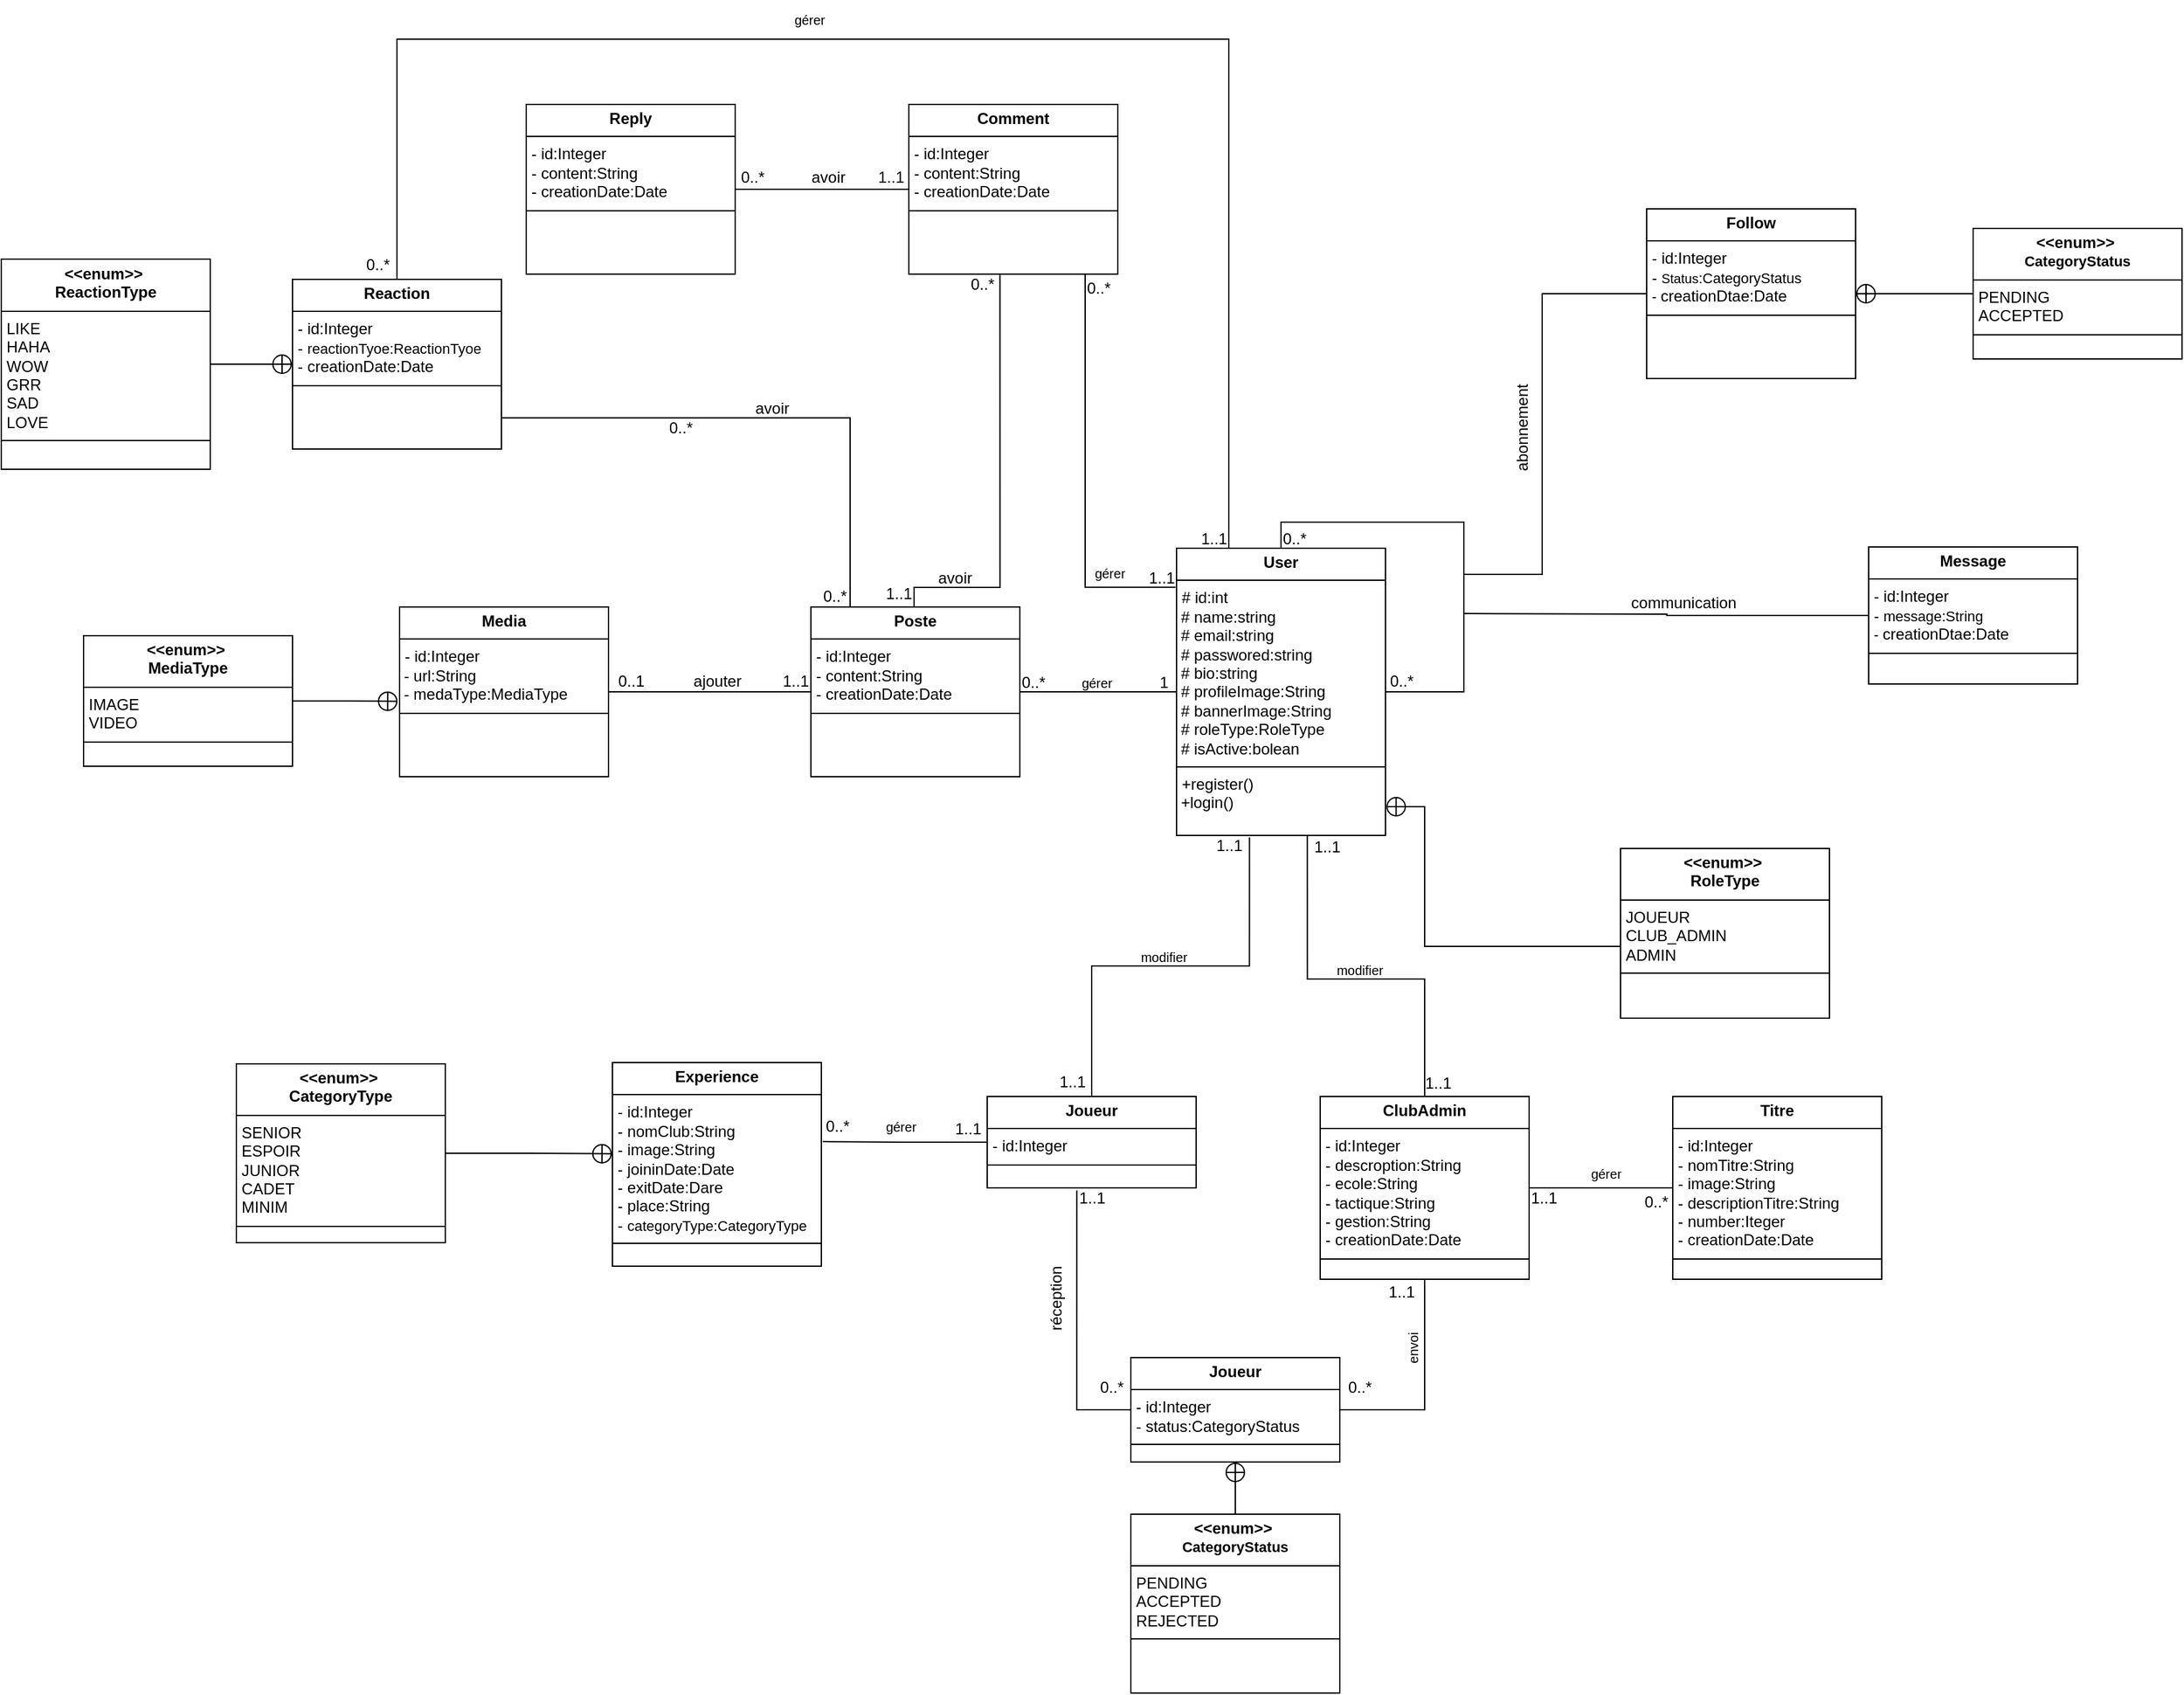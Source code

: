 <mxfile version="26.2.15">
  <diagram id="C5RBs43oDa-KdzZeNtuy" name="Page-1">
    <mxGraphModel dx="3143" dy="1391" grid="1" gridSize="10" guides="1" tooltips="1" connect="1" arrows="1" fold="1" page="1" pageScale="1" pageWidth="827" pageHeight="1169" math="0" shadow="0">
      <root>
        <mxCell id="WIyWlLk6GJQsqaUBKTNV-0" />
        <mxCell id="WIyWlLk6GJQsqaUBKTNV-1" parent="WIyWlLk6GJQsqaUBKTNV-0" />
        <mxCell id="lfDJwgHwz_u-ardoweUy-151" style="edgeStyle=orthogonalEdgeStyle;rounded=0;orthogonalLoop=1;jettySize=auto;html=1;entryX=1.001;entryY=0.9;entryDx=0;entryDy=0;endArrow=circlePlus;endFill=0;entryPerimeter=0;" edge="1" parent="WIyWlLk6GJQsqaUBKTNV-1" source="lfDJwgHwz_u-ardoweUy-139" target="lfDJwgHwz_u-ardoweUy-140">
          <mxGeometry relative="1" as="geometry">
            <Array as="points">
              <mxPoint x="580" y="755" />
              <mxPoint x="580" y="648" />
            </Array>
          </mxGeometry>
        </mxCell>
        <mxCell id="lfDJwgHwz_u-ardoweUy-139" value="&lt;p style=&quot;margin:0px;margin-top:4px;text-align:center;&quot;&gt;&lt;span style=&quot;font-weight: 700;&quot; data-lucid-content=&quot;{&amp;quot;t&amp;quot;:&amp;quot;&lt;&lt;enum&gt;&gt; RoleType&amp;quot;,&amp;quot;m&amp;quot;:[{&amp;quot;s&amp;quot;:0,&amp;quot;n&amp;quot;:&amp;quot;c&amp;quot;,&amp;quot;v&amp;quot;:&amp;quot;#000000ff&amp;quot;,&amp;quot;e&amp;quot;:9},{&amp;quot;s&amp;quot;:0,&amp;quot;n&amp;quot;:&amp;quot;fsp&amp;quot;,&amp;quot;v&amp;quot;:&amp;quot;ss_presetShapeStyle1_textStyle&amp;quot;,&amp;quot;e&amp;quot;:9},{&amp;quot;s&amp;quot;:0,&amp;quot;n&amp;quot;:&amp;quot;s&amp;quot;,&amp;quot;v&amp;quot;:22.222,&amp;quot;e&amp;quot;:9},{&amp;quot;s&amp;quot;:9,&amp;quot;n&amp;quot;:&amp;quot;s&amp;quot;,&amp;quot;v&amp;quot;:21.333,&amp;quot;e&amp;quot;:17}]}&quot; data-lucid-type=&quot;application/vnd.lucid.text&quot;&gt;&amp;lt;&amp;lt;enum&amp;gt;&amp;gt; &lt;/span&gt;&lt;/p&gt;&lt;div style=&quot;font-weight: 700; text-align: center;&quot;&gt;&lt;span data-lucid-content=&quot;{&amp;quot;t&amp;quot;:&amp;quot;&lt;&lt;enum&gt;&gt; RoleType&amp;quot;,&amp;quot;m&amp;quot;:[{&amp;quot;s&amp;quot;:0,&amp;quot;n&amp;quot;:&amp;quot;c&amp;quot;,&amp;quot;v&amp;quot;:&amp;quot;#000000ff&amp;quot;,&amp;quot;e&amp;quot;:9},{&amp;quot;s&amp;quot;:0,&amp;quot;n&amp;quot;:&amp;quot;fsp&amp;quot;,&amp;quot;v&amp;quot;:&amp;quot;ss_presetShapeStyle1_textStyle&amp;quot;,&amp;quot;e&amp;quot;:9},{&amp;quot;s&amp;quot;:0,&amp;quot;n&amp;quot;:&amp;quot;s&amp;quot;,&amp;quot;v&amp;quot;:22.222,&amp;quot;e&amp;quot;:9},{&amp;quot;s&amp;quot;:9,&amp;quot;n&amp;quot;:&amp;quot;s&amp;quot;,&amp;quot;v&amp;quot;:21.333,&amp;quot;e&amp;quot;:17}]}&quot; data-lucid-type=&quot;application/vnd.lucid.text&quot;&gt;RoleType&lt;/span&gt;&lt;/div&gt;&lt;hr size=&quot;1&quot; style=&quot;border-style:solid;&quot;&gt;&lt;p style=&quot;margin:0px;margin-left:4px;&quot;&gt;JOUEUR&lt;br&gt;CLUB_ADMIN&lt;br&gt;ADMIN&lt;/p&gt;&lt;hr size=&quot;1&quot; style=&quot;border-style:solid;&quot;&gt;&lt;p style=&quot;margin:0px;margin-left:4px;&quot;&gt;&lt;br&gt;&lt;/p&gt;" style="verticalAlign=top;align=left;overflow=fill;html=1;whiteSpace=wrap;" vertex="1" parent="WIyWlLk6GJQsqaUBKTNV-1">
          <mxGeometry x="730" y="680" width="160" height="130" as="geometry" />
        </mxCell>
        <mxCell id="lfDJwgHwz_u-ardoweUy-147" style="rounded=0;orthogonalLoop=1;jettySize=auto;html=1;entryX=1;entryY=0.5;entryDx=0;entryDy=0;edgeStyle=orthogonalEdgeStyle;endArrow=none;startFill=0;" edge="1" parent="WIyWlLk6GJQsqaUBKTNV-1" source="lfDJwgHwz_u-ardoweUy-140" target="lfDJwgHwz_u-ardoweUy-140">
          <mxGeometry relative="1" as="geometry">
            <mxPoint x="630" y="400" as="targetPoint" />
            <Array as="points">
              <mxPoint x="470" y="430" />
              <mxPoint x="610" y="430" />
              <mxPoint x="610" y="560" />
            </Array>
          </mxGeometry>
        </mxCell>
        <mxCell id="lfDJwgHwz_u-ardoweUy-154" style="rounded=0;orthogonalLoop=1;jettySize=auto;html=1;entryX=1;entryY=0.5;entryDx=0;entryDy=0;endArrow=none;startFill=0;" edge="1" parent="WIyWlLk6GJQsqaUBKTNV-1" source="lfDJwgHwz_u-ardoweUy-140" target="lfDJwgHwz_u-ardoweUy-141">
          <mxGeometry relative="1" as="geometry" />
        </mxCell>
        <mxCell id="lfDJwgHwz_u-ardoweUy-140" value="&lt;p style=&quot;margin:0px;margin-top:4px;text-align:center;&quot;&gt;&lt;font&gt;&lt;b&gt;User&lt;/b&gt;&lt;/font&gt;&lt;/p&gt;&lt;hr size=&quot;1&quot; style=&quot;border-style:solid;&quot;&gt;&lt;p style=&quot;margin:0px;margin-left:4px;&quot;&gt;&lt;span style=&quot;background-color: transparent; color: light-dark(rgb(0, 0, 0), rgb(255, 255, 255));&quot;&gt;# id:int&lt;/span&gt;&lt;/p&gt;&amp;nbsp;# name:string&lt;br&gt;&amp;nbsp;# email:string&lt;br&gt;&amp;nbsp;# passwored:string&lt;br&gt;&amp;nbsp;# bio:string&lt;br&gt;&amp;nbsp;# profileImage:String&lt;br&gt;&amp;nbsp;# bannerImage:String&lt;br&gt;&amp;nbsp;# roleType:RoleType&lt;br&gt;&amp;nbsp;# isActive:bolean&lt;hr size=&quot;1&quot; style=&quot;border-style:solid;&quot;&gt;&lt;p style=&quot;margin:0px;margin-left:4px;&quot;&gt;&lt;span style=&quot;background-color: transparent; color: light-dark(rgb(0, 0, 0), rgb(255, 255, 255));&quot;&gt;+register()&lt;/span&gt;&lt;/p&gt;&amp;nbsp;+login()" style="verticalAlign=top;align=left;overflow=fill;html=1;whiteSpace=wrap;" vertex="1" parent="WIyWlLk6GJQsqaUBKTNV-1">
          <mxGeometry x="390" y="450" width="160" height="220" as="geometry" />
        </mxCell>
        <mxCell id="lfDJwgHwz_u-ardoweUy-162" style="edgeStyle=orthogonalEdgeStyle;rounded=0;orthogonalLoop=1;jettySize=auto;html=1;entryX=0.436;entryY=1.005;entryDx=0;entryDy=0;endArrow=none;startFill=0;endFill=1;startArrow=none;entryPerimeter=0;" edge="1" parent="WIyWlLk6GJQsqaUBKTNV-1" target="lfDJwgHwz_u-ardoweUy-161">
          <mxGeometry relative="1" as="geometry">
            <mxPoint x="189" y="495" as="sourcePoint" />
            <mxPoint x="314" y="286" as="targetPoint" />
            <Array as="points">
              <mxPoint x="189" y="480" />
              <mxPoint x="255" y="480" />
            </Array>
          </mxGeometry>
        </mxCell>
        <mxCell id="lfDJwgHwz_u-ardoweUy-141" value="&lt;p style=&quot;margin:0px;margin-top:4px;text-align:center;&quot;&gt;&lt;span data-lucid-content=&quot;{&amp;quot;t&amp;quot;:&amp;quot;Poste&amp;quot;,&amp;quot;m&amp;quot;:[{&amp;quot;s&amp;quot;:0,&amp;quot;n&amp;quot;:&amp;quot;s&amp;quot;,&amp;quot;v&amp;quot;:22.222,&amp;quot;e&amp;quot;:5},{&amp;quot;s&amp;quot;:0,&amp;quot;n&amp;quot;:&amp;quot;fsp&amp;quot;,&amp;quot;v&amp;quot;:&amp;quot;ss_presetShapeStyle1_textStyle&amp;quot;,&amp;quot;e&amp;quot;:5},{&amp;quot;s&amp;quot;:0,&amp;quot;n&amp;quot;:&amp;quot;fsp2&amp;quot;,&amp;quot;v&amp;quot;:&amp;quot;ss_presetShapeStyle1_textStyle&amp;quot;,&amp;quot;e&amp;quot;:5}]}&quot; data-lucid-type=&quot;application/vnd.lucid.text&quot;&gt;&lt;font&gt;&lt;b&gt;Poste&lt;/b&gt;&lt;/font&gt;&lt;/span&gt;&lt;/p&gt;&lt;hr size=&quot;1&quot; style=&quot;border-style:solid;&quot;&gt;&lt;p style=&quot;margin:0px;margin-left:4px;&quot;&gt;&lt;span data-lucid-content=&quot;{&amp;quot;t&amp;quot;:&amp;quot;-id:int \n-title:string\n-content:string\n-creationDate:Date&amp;quot;,&amp;quot;m&amp;quot;:[{&amp;quot;s&amp;quot;:0,&amp;quot;n&amp;quot;:&amp;quot;s&amp;quot;,&amp;quot;v&amp;quot;:22.222,&amp;quot;e&amp;quot;:57},{&amp;quot;s&amp;quot;:0,&amp;quot;n&amp;quot;:&amp;quot;fsp&amp;quot;,&amp;quot;v&amp;quot;:&amp;quot;ss_presetShapeStyle1_textStyle&amp;quot;,&amp;quot;e&amp;quot;:57},{&amp;quot;s&amp;quot;:0,&amp;quot;n&amp;quot;:&amp;quot;fsp2&amp;quot;,&amp;quot;v&amp;quot;:&amp;quot;ss_presetShapeStyle1_textStyle&amp;quot;,&amp;quot;e&amp;quot;:57}]}&quot; data-lucid-type=&quot;application/vnd.lucid.text&quot;&gt;&lt;font&gt;- id:Integer&lt;br&gt;- content:String&lt;br&gt;- creationDate:Date&lt;/font&gt;&lt;/span&gt;&lt;/p&gt;&lt;hr size=&quot;1&quot; style=&quot;border-style:solid;&quot;&gt;&lt;p style=&quot;margin:0px;margin-left:4px;&quot;&gt;&lt;br&gt;&lt;/p&gt;" style="verticalAlign=top;align=left;overflow=fill;html=1;whiteSpace=wrap;" vertex="1" parent="WIyWlLk6GJQsqaUBKTNV-1">
          <mxGeometry x="110" y="495" width="160" height="130" as="geometry" />
        </mxCell>
        <mxCell id="lfDJwgHwz_u-ardoweUy-142" value="&lt;p style=&quot;margin:0px;margin-top:4px;text-align:center;&quot;&gt;&lt;span data-lucid-content=&quot;{&amp;quot;t&amp;quot;:&amp;quot;Poste&amp;quot;,&amp;quot;m&amp;quot;:[{&amp;quot;s&amp;quot;:0,&amp;quot;n&amp;quot;:&amp;quot;s&amp;quot;,&amp;quot;v&amp;quot;:22.222,&amp;quot;e&amp;quot;:5},{&amp;quot;s&amp;quot;:0,&amp;quot;n&amp;quot;:&amp;quot;fsp&amp;quot;,&amp;quot;v&amp;quot;:&amp;quot;ss_presetShapeStyle1_textStyle&amp;quot;,&amp;quot;e&amp;quot;:5},{&amp;quot;s&amp;quot;:0,&amp;quot;n&amp;quot;:&amp;quot;fsp2&amp;quot;,&amp;quot;v&amp;quot;:&amp;quot;ss_presetShapeStyle1_textStyle&amp;quot;,&amp;quot;e&amp;quot;:5}]}&quot; data-lucid-type=&quot;application/vnd.lucid.text&quot;&gt;&lt;font&gt;&lt;b&gt;Media&lt;/b&gt;&lt;/font&gt;&lt;/span&gt;&lt;/p&gt;&lt;hr size=&quot;1&quot; style=&quot;border-style:solid;&quot;&gt;&lt;p style=&quot;margin:0px;margin-left:4px;&quot;&gt;&lt;span data-lucid-content=&quot;{&amp;quot;t&amp;quot;:&amp;quot;-id:int \n-title:string\n-content:string\n-creationDate:Date&amp;quot;,&amp;quot;m&amp;quot;:[{&amp;quot;s&amp;quot;:0,&amp;quot;n&amp;quot;:&amp;quot;s&amp;quot;,&amp;quot;v&amp;quot;:22.222,&amp;quot;e&amp;quot;:57},{&amp;quot;s&amp;quot;:0,&amp;quot;n&amp;quot;:&amp;quot;fsp&amp;quot;,&amp;quot;v&amp;quot;:&amp;quot;ss_presetShapeStyle1_textStyle&amp;quot;,&amp;quot;e&amp;quot;:57},{&amp;quot;s&amp;quot;:0,&amp;quot;n&amp;quot;:&amp;quot;fsp2&amp;quot;,&amp;quot;v&amp;quot;:&amp;quot;ss_presetShapeStyle1_textStyle&amp;quot;,&amp;quot;e&amp;quot;:57}]}&quot; data-lucid-type=&quot;application/vnd.lucid.text&quot;&gt;&lt;font&gt;-&amp;nbsp;&lt;/font&gt;&lt;/span&gt;&lt;font&gt;&lt;span style=&quot;background-color: transparent; color: light-dark(rgb(0, 0, 0), rgb(255, 255, 255));&quot;&gt;id:&lt;/span&gt;&lt;span style=&quot;background-color: transparent; color: light-dark(rgb(0, 0, 0), rgb(255, 255, 255));&quot;&gt;Integer&lt;/span&gt;&lt;/font&gt;&lt;/p&gt;&lt;span data-lucid-content=&quot;{&amp;quot;t&amp;quot;:&amp;quot;-id:Integer \n-url:string\n-medaType:MedaType&amp;quot;,&amp;quot;m&amp;quot;:[{&amp;quot;s&amp;quot;:0,&amp;quot;n&amp;quot;:&amp;quot;c&amp;quot;,&amp;quot;v&amp;quot;:&amp;quot;#000000ff&amp;quot;,&amp;quot;e&amp;quot;:4},{&amp;quot;s&amp;quot;:0,&amp;quot;n&amp;quot;:&amp;quot;fsp&amp;quot;,&amp;quot;v&amp;quot;:&amp;quot;ss_presetShapeStyle1_textStyle&amp;quot;,&amp;quot;e&amp;quot;:43},{&amp;quot;s&amp;quot;:0,&amp;quot;n&amp;quot;:&amp;quot;s&amp;quot;,&amp;quot;v&amp;quot;:22.222,&amp;quot;e&amp;quot;:43},{&amp;quot;s&amp;quot;:11,&amp;quot;n&amp;quot;:&amp;quot;c&amp;quot;,&amp;quot;v&amp;quot;:&amp;quot;#000000ff&amp;quot;,&amp;quot;e&amp;quot;:35},{&amp;quot;s&amp;quot;:34,&amp;quot;n&amp;quot;:&amp;quot;c&amp;quot;,&amp;quot;v&amp;quot;:&amp;quot;#000000ff&amp;quot;,&amp;quot;e&amp;quot;:35},{&amp;quot;s&amp;quot;:35,&amp;quot;n&amp;quot;:&amp;quot;fsp2&amp;quot;,&amp;quot;v&amp;quot;:&amp;quot;ss_presetShapeStyle1_textStyle&amp;quot;,&amp;quot;e&amp;quot;:43},{&amp;quot;s&amp;quot;:27,&amp;quot;n&amp;quot;:&amp;quot;c&amp;quot;,&amp;quot;v&amp;quot;:&amp;quot;#000000ff&amp;quot;,&amp;quot;e&amp;quot;:35},{&amp;quot;s&amp;quot;:26,&amp;quot;n&amp;quot;:&amp;quot;fsp2&amp;quot;,&amp;quot;v&amp;quot;:&amp;quot;ss_presetShapeStyle1_textStyle&amp;quot;,&amp;quot;e&amp;quot;:34}]}&quot; data-lucid-type=&quot;application/vnd.lucid.text&quot;&gt;&lt;font&gt;&amp;nbsp;- url:String&lt;br&gt;&amp;nbsp;- medaType:MediaType&lt;/font&gt;&lt;/span&gt;&lt;hr size=&quot;1&quot; style=&quot;border-style:solid;&quot;&gt;&lt;p style=&quot;margin:0px;margin-left:4px;&quot;&gt;&lt;br&gt;&lt;/p&gt;" style="verticalAlign=top;align=left;overflow=fill;html=1;whiteSpace=wrap;" vertex="1" parent="WIyWlLk6GJQsqaUBKTNV-1">
          <mxGeometry x="-205" y="495" width="160" height="130" as="geometry" />
        </mxCell>
        <mxCell id="lfDJwgHwz_u-ardoweUy-143" value="&lt;p style=&quot;margin:0px;margin-top:4px;text-align:center;&quot;&gt;&lt;span style=&quot;font-weight: 700;&quot; data-lucid-content=&quot;{&amp;quot;t&amp;quot;:&amp;quot;&lt;&lt;enum&gt;&gt; RoleType&amp;quot;,&amp;quot;m&amp;quot;:[{&amp;quot;s&amp;quot;:0,&amp;quot;n&amp;quot;:&amp;quot;c&amp;quot;,&amp;quot;v&amp;quot;:&amp;quot;#000000ff&amp;quot;,&amp;quot;e&amp;quot;:9},{&amp;quot;s&amp;quot;:0,&amp;quot;n&amp;quot;:&amp;quot;fsp&amp;quot;,&amp;quot;v&amp;quot;:&amp;quot;ss_presetShapeStyle1_textStyle&amp;quot;,&amp;quot;e&amp;quot;:9},{&amp;quot;s&amp;quot;:0,&amp;quot;n&amp;quot;:&amp;quot;s&amp;quot;,&amp;quot;v&amp;quot;:22.222,&amp;quot;e&amp;quot;:9},{&amp;quot;s&amp;quot;:9,&amp;quot;n&amp;quot;:&amp;quot;s&amp;quot;,&amp;quot;v&amp;quot;:21.333,&amp;quot;e&amp;quot;:17}]}&quot; data-lucid-type=&quot;application/vnd.lucid.text&quot;&gt;&amp;lt;&amp;lt;enum&amp;gt;&amp;gt; &lt;/span&gt;&lt;/p&gt;&lt;div style=&quot;font-weight: 700; text-align: center;&quot;&gt;&lt;span data-lucid-content=&quot;{&amp;quot;t&amp;quot;:&amp;quot;&lt;&lt;enum&gt;&gt; RoleType&amp;quot;,&amp;quot;m&amp;quot;:[{&amp;quot;s&amp;quot;:0,&amp;quot;n&amp;quot;:&amp;quot;c&amp;quot;,&amp;quot;v&amp;quot;:&amp;quot;#000000ff&amp;quot;,&amp;quot;e&amp;quot;:9},{&amp;quot;s&amp;quot;:0,&amp;quot;n&amp;quot;:&amp;quot;fsp&amp;quot;,&amp;quot;v&amp;quot;:&amp;quot;ss_presetShapeStyle1_textStyle&amp;quot;,&amp;quot;e&amp;quot;:9},{&amp;quot;s&amp;quot;:0,&amp;quot;n&amp;quot;:&amp;quot;s&amp;quot;,&amp;quot;v&amp;quot;:22.222,&amp;quot;e&amp;quot;:9},{&amp;quot;s&amp;quot;:9,&amp;quot;n&amp;quot;:&amp;quot;s&amp;quot;,&amp;quot;v&amp;quot;:21.333,&amp;quot;e&amp;quot;:17}]}&quot; data-lucid-type=&quot;application/vnd.lucid.text&quot;&gt;MediaType&lt;/span&gt;&lt;/div&gt;&lt;hr size=&quot;1&quot; style=&quot;border-style:solid;&quot;&gt;&lt;p style=&quot;margin:0px;margin-left:4px;&quot;&gt;IMAGE&lt;br&gt;VIDEO&lt;br&gt;&lt;/p&gt;&lt;hr size=&quot;1&quot; style=&quot;border-style:solid;&quot;&gt;&lt;p style=&quot;margin:0px;margin-left:4px;&quot;&gt;&lt;br&gt;&lt;/p&gt;" style="verticalAlign=top;align=left;overflow=fill;html=1;whiteSpace=wrap;" vertex="1" parent="WIyWlLk6GJQsqaUBKTNV-1">
          <mxGeometry x="-447" y="517" width="160" height="100" as="geometry" />
        </mxCell>
        <mxCell id="lfDJwgHwz_u-ardoweUy-149" style="edgeStyle=orthogonalEdgeStyle;rounded=0;orthogonalLoop=1;jettySize=auto;html=1;endArrow=none;startFill=0;" edge="1" parent="WIyWlLk6GJQsqaUBKTNV-1" source="lfDJwgHwz_u-ardoweUy-144">
          <mxGeometry relative="1" as="geometry">
            <mxPoint x="610" y="470" as="targetPoint" />
            <Array as="points">
              <mxPoint x="670" y="255" />
              <mxPoint x="670" y="470" />
            </Array>
          </mxGeometry>
        </mxCell>
        <mxCell id="lfDJwgHwz_u-ardoweUy-144" value="&lt;p style=&quot;margin:0px;margin-top:4px;text-align:center;&quot;&gt;&lt;span data-lucid-content=&quot;{&amp;quot;t&amp;quot;:&amp;quot;Poste&amp;quot;,&amp;quot;m&amp;quot;:[{&amp;quot;s&amp;quot;:0,&amp;quot;n&amp;quot;:&amp;quot;s&amp;quot;,&amp;quot;v&amp;quot;:22.222,&amp;quot;e&amp;quot;:5},{&amp;quot;s&amp;quot;:0,&amp;quot;n&amp;quot;:&amp;quot;fsp&amp;quot;,&amp;quot;v&amp;quot;:&amp;quot;ss_presetShapeStyle1_textStyle&amp;quot;,&amp;quot;e&amp;quot;:5},{&amp;quot;s&amp;quot;:0,&amp;quot;n&amp;quot;:&amp;quot;fsp2&amp;quot;,&amp;quot;v&amp;quot;:&amp;quot;ss_presetShapeStyle1_textStyle&amp;quot;,&amp;quot;e&amp;quot;:5}]}&quot; data-lucid-type=&quot;application/vnd.lucid.text&quot;&gt;&lt;font&gt;&lt;b&gt;Follow&lt;/b&gt;&lt;/font&gt;&lt;/span&gt;&lt;/p&gt;&lt;hr size=&quot;1&quot; style=&quot;border-style:solid;&quot;&gt;&lt;p style=&quot;margin: 0px 0px 0px 4px;&quot;&gt;&lt;span data-lucid-content=&quot;{&amp;quot;t&amp;quot;:&amp;quot;-id:int \n-title:string\n-content:string\n-creationDate:Date&amp;quot;,&amp;quot;m&amp;quot;:[{&amp;quot;s&amp;quot;:0,&amp;quot;n&amp;quot;:&amp;quot;s&amp;quot;,&amp;quot;v&amp;quot;:22.222,&amp;quot;e&amp;quot;:57},{&amp;quot;s&amp;quot;:0,&amp;quot;n&amp;quot;:&amp;quot;fsp&amp;quot;,&amp;quot;v&amp;quot;:&amp;quot;ss_presetShapeStyle1_textStyle&amp;quot;,&amp;quot;e&amp;quot;:57},{&amp;quot;s&amp;quot;:0,&amp;quot;n&amp;quot;:&amp;quot;fsp2&amp;quot;,&amp;quot;v&amp;quot;:&amp;quot;ss_presetShapeStyle1_textStyle&amp;quot;,&amp;quot;e&amp;quot;:57}]}&quot; data-lucid-type=&quot;application/vnd.lucid.text&quot;&gt;- id:Integer&lt;br&gt;-&amp;nbsp;&lt;/span&gt;&lt;font style=&quot;&quot;&gt;&lt;span style=&quot;color: light-dark(rgb(0, 0, 0), rgb(255, 255, 255)); background-color: transparent;&quot;&gt;&lt;font style=&quot;font-size: 10px;&quot;&gt;Status&lt;/font&gt;&lt;/span&gt;&lt;span style=&quot;font-size: 11px; background-color: transparent; color: light-dark(rgb(0, 0, 0), rgb(255, 255, 255));&quot;&gt;:C&lt;/span&gt;&lt;/font&gt;&lt;span style=&quot;background-color: transparent; color: light-dark(rgb(0, 0, 0), rgb(255, 255, 255));&quot;&gt;&lt;font style=&quot;font-size: 11px;&quot;&gt;ategoryStatus&lt;/font&gt;&lt;/span&gt;&lt;/p&gt;&lt;p style=&quot;margin: 0px 0px 0px 4px;&quot;&gt;&lt;font style=&quot;font-size: 11px;&quot;&gt;-&amp;nbsp;&lt;/font&gt;&lt;span style=&quot;background-color: transparent; color: light-dark(rgb(0, 0, 0), rgb(255, 255, 255));&quot;&gt;creationDtae:Date&lt;/span&gt;&lt;/p&gt;&lt;hr size=&quot;1&quot; style=&quot;border-style:solid;&quot;&gt;&lt;p style=&quot;margin:0px;margin-left:4px;&quot;&gt;&lt;br&gt;&lt;/p&gt;" style="verticalAlign=top;align=left;overflow=fill;html=1;whiteSpace=wrap;" vertex="1" parent="WIyWlLk6GJQsqaUBKTNV-1">
          <mxGeometry x="750" y="190" width="160" height="130" as="geometry" />
        </mxCell>
        <mxCell id="lfDJwgHwz_u-ardoweUy-148" style="edgeStyle=orthogonalEdgeStyle;rounded=0;orthogonalLoop=1;jettySize=auto;html=1;endArrow=none;startFill=0;" edge="1" parent="WIyWlLk6GJQsqaUBKTNV-1" source="lfDJwgHwz_u-ardoweUy-145">
          <mxGeometry relative="1" as="geometry">
            <mxPoint x="610" y="500" as="targetPoint" />
          </mxGeometry>
        </mxCell>
        <mxCell id="lfDJwgHwz_u-ardoweUy-145" value="&lt;p style=&quot;margin:0px;margin-top:4px;text-align:center;&quot;&gt;&lt;span data-lucid-content=&quot;{&amp;quot;t&amp;quot;:&amp;quot;Poste&amp;quot;,&amp;quot;m&amp;quot;:[{&amp;quot;s&amp;quot;:0,&amp;quot;n&amp;quot;:&amp;quot;s&amp;quot;,&amp;quot;v&amp;quot;:22.222,&amp;quot;e&amp;quot;:5},{&amp;quot;s&amp;quot;:0,&amp;quot;n&amp;quot;:&amp;quot;fsp&amp;quot;,&amp;quot;v&amp;quot;:&amp;quot;ss_presetShapeStyle1_textStyle&amp;quot;,&amp;quot;e&amp;quot;:5},{&amp;quot;s&amp;quot;:0,&amp;quot;n&amp;quot;:&amp;quot;fsp2&amp;quot;,&amp;quot;v&amp;quot;:&amp;quot;ss_presetShapeStyle1_textStyle&amp;quot;,&amp;quot;e&amp;quot;:5}]}&quot; data-lucid-type=&quot;application/vnd.lucid.text&quot;&gt;&lt;font&gt;&lt;b&gt;Message&lt;/b&gt;&lt;/font&gt;&lt;/span&gt;&lt;/p&gt;&lt;hr size=&quot;1&quot; style=&quot;border-style:solid;&quot;&gt;&lt;p style=&quot;margin:0px;margin-left:4px;&quot;&gt;&lt;span data-lucid-content=&quot;{&amp;quot;t&amp;quot;:&amp;quot;-id:int \n-title:string\n-content:string\n-creationDate:Date&amp;quot;,&amp;quot;m&amp;quot;:[{&amp;quot;s&amp;quot;:0,&amp;quot;n&amp;quot;:&amp;quot;s&amp;quot;,&amp;quot;v&amp;quot;:22.222,&amp;quot;e&amp;quot;:57},{&amp;quot;s&amp;quot;:0,&amp;quot;n&amp;quot;:&amp;quot;fsp&amp;quot;,&amp;quot;v&amp;quot;:&amp;quot;ss_presetShapeStyle1_textStyle&amp;quot;,&amp;quot;e&amp;quot;:57},{&amp;quot;s&amp;quot;:0,&amp;quot;n&amp;quot;:&amp;quot;fsp2&amp;quot;,&amp;quot;v&amp;quot;:&amp;quot;ss_presetShapeStyle1_textStyle&amp;quot;,&amp;quot;e&amp;quot;:57}]}&quot; data-lucid-type=&quot;application/vnd.lucid.text&quot;&gt;&lt;font&gt;- id:Integer&lt;br&gt;-&amp;nbsp;&lt;/font&gt;&lt;/span&gt;&lt;font style=&quot;font-size: 11px;&quot;&gt;&lt;span style=&quot;background-color: transparent; color: light-dark(rgb(0, 0, 0), rgb(255, 255, 255));&quot;&gt;&lt;font&gt;message:String&lt;/font&gt;&lt;/span&gt;&lt;/font&gt;&lt;/p&gt;&lt;p style=&quot;margin:0px;margin-left:4px;&quot;&gt;&lt;font style=&quot;font-size: 11px;&quot;&gt;&lt;span style=&quot;background-color: transparent; color: light-dark(rgb(0, 0, 0), rgb(255, 255, 255));&quot;&gt;&lt;font&gt;-&amp;nbsp;&lt;/font&gt;&lt;/span&gt;&lt;/font&gt;&lt;span style=&quot;background-color: transparent; color: light-dark(rgb(0, 0, 0), rgb(255, 255, 255));&quot;&gt;&lt;font&gt;creationDtae:Date&lt;/font&gt;&lt;/span&gt;&lt;/p&gt;&lt;hr size=&quot;1&quot; style=&quot;border-style:solid;&quot;&gt;&lt;p style=&quot;margin:0px;margin-left:4px;&quot;&gt;&lt;br&gt;&lt;/p&gt;" style="verticalAlign=top;align=left;overflow=fill;html=1;whiteSpace=wrap;" vertex="1" parent="WIyWlLk6GJQsqaUBKTNV-1">
          <mxGeometry x="920" y="449" width="160" height="105" as="geometry" />
        </mxCell>
        <mxCell id="lfDJwgHwz_u-ardoweUy-150" style="edgeStyle=orthogonalEdgeStyle;rounded=0;orthogonalLoop=1;jettySize=auto;html=1;entryX=1;entryY=0.5;entryDx=0;entryDy=0;endArrow=circlePlus;endFill=0;" edge="1" parent="WIyWlLk6GJQsqaUBKTNV-1" source="lfDJwgHwz_u-ardoweUy-146" target="lfDJwgHwz_u-ardoweUy-144">
          <mxGeometry relative="1" as="geometry" />
        </mxCell>
        <mxCell id="lfDJwgHwz_u-ardoweUy-146" value="&lt;p style=&quot;margin:0px;margin-top:4px;text-align:center;&quot;&gt;&lt;span style=&quot;font-weight: 700;&quot; data-lucid-content=&quot;{&amp;quot;t&amp;quot;:&amp;quot;&lt;&lt;enum&gt;&gt; RoleType&amp;quot;,&amp;quot;m&amp;quot;:[{&amp;quot;s&amp;quot;:0,&amp;quot;n&amp;quot;:&amp;quot;c&amp;quot;,&amp;quot;v&amp;quot;:&amp;quot;#000000ff&amp;quot;,&amp;quot;e&amp;quot;:9},{&amp;quot;s&amp;quot;:0,&amp;quot;n&amp;quot;:&amp;quot;fsp&amp;quot;,&amp;quot;v&amp;quot;:&amp;quot;ss_presetShapeStyle1_textStyle&amp;quot;,&amp;quot;e&amp;quot;:9},{&amp;quot;s&amp;quot;:0,&amp;quot;n&amp;quot;:&amp;quot;s&amp;quot;,&amp;quot;v&amp;quot;:22.222,&amp;quot;e&amp;quot;:9},{&amp;quot;s&amp;quot;:9,&amp;quot;n&amp;quot;:&amp;quot;s&amp;quot;,&amp;quot;v&amp;quot;:21.333,&amp;quot;e&amp;quot;:17}]}&quot; data-lucid-type=&quot;application/vnd.lucid.text&quot;&gt;&amp;lt;&amp;lt;enum&amp;gt;&amp;gt; &lt;/span&gt;&lt;/p&gt;&lt;div style=&quot;text-align: center;&quot;&gt;&lt;b&gt;&lt;font style=&quot;text-align: left;&quot;&gt;&lt;span style=&quot;font-size: 11px; background-color: transparent; color: light-dark(rgb(0, 0, 0), rgb(255, 255, 255));&quot;&gt;C&lt;/span&gt;&lt;/font&gt;&lt;span style=&quot;color: light-dark(rgb(0, 0, 0), rgb(255, 255, 255)); text-align: left; background-color: transparent;&quot;&gt;&lt;font style=&quot;font-size: 11px;&quot;&gt;ategoryStatus&lt;/font&gt;&lt;/span&gt;&lt;/b&gt;&lt;/div&gt;&lt;hr size=&quot;1&quot; style=&quot;border-style:solid;&quot;&gt;&lt;p style=&quot;margin:0px;margin-left:4px;&quot;&gt;PENDING&lt;br&gt;ACCEPTED&lt;br&gt;&lt;/p&gt;&lt;hr size=&quot;1&quot; style=&quot;border-style:solid;&quot;&gt;&lt;p style=&quot;margin:0px;margin-left:4px;&quot;&gt;&lt;br&gt;&lt;/p&gt;" style="verticalAlign=top;align=left;overflow=fill;html=1;whiteSpace=wrap;" vertex="1" parent="WIyWlLk6GJQsqaUBKTNV-1">
          <mxGeometry x="1000" y="205" width="160" height="100" as="geometry" />
        </mxCell>
        <mxCell id="lfDJwgHwz_u-ardoweUy-152" value="0..*" style="text;html=1;align=center;verticalAlign=middle;resizable=0;points=[];autosize=1;strokeColor=none;fillColor=none;" vertex="1" parent="WIyWlLk6GJQsqaUBKTNV-1">
          <mxGeometry x="460" y="428" width="40" height="30" as="geometry" />
        </mxCell>
        <mxCell id="lfDJwgHwz_u-ardoweUy-153" value="0..*" style="text;html=1;align=center;verticalAlign=middle;resizable=0;points=[];autosize=1;strokeColor=none;fillColor=none;" vertex="1" parent="WIyWlLk6GJQsqaUBKTNV-1">
          <mxGeometry x="542" y="537" width="40" height="30" as="geometry" />
        </mxCell>
        <mxCell id="lfDJwgHwz_u-ardoweUy-155" value="1" style="text;html=1;align=center;verticalAlign=middle;resizable=0;points=[];autosize=1;strokeColor=none;fillColor=none;" vertex="1" parent="WIyWlLk6GJQsqaUBKTNV-1">
          <mxGeometry x="365" y="538" width="30" height="30" as="geometry" />
        </mxCell>
        <mxCell id="lfDJwgHwz_u-ardoweUy-156" value="0..*" style="text;html=1;align=center;verticalAlign=middle;resizable=0;points=[];autosize=1;strokeColor=none;fillColor=none;" vertex="1" parent="WIyWlLk6GJQsqaUBKTNV-1">
          <mxGeometry x="260" y="538" width="40" height="30" as="geometry" />
        </mxCell>
        <mxCell id="lfDJwgHwz_u-ardoweUy-157" style="rounded=0;orthogonalLoop=1;jettySize=auto;html=1;entryX=1;entryY=0.5;entryDx=0;entryDy=0;endArrow=none;startFill=0;" edge="1" parent="WIyWlLk6GJQsqaUBKTNV-1" source="lfDJwgHwz_u-ardoweUy-141" target="lfDJwgHwz_u-ardoweUy-142">
          <mxGeometry relative="1" as="geometry" />
        </mxCell>
        <mxCell id="lfDJwgHwz_u-ardoweUy-158" value="1..1" style="text;html=1;align=center;verticalAlign=middle;resizable=0;points=[];autosize=1;strokeColor=none;fillColor=none;" vertex="1" parent="WIyWlLk6GJQsqaUBKTNV-1">
          <mxGeometry x="78" y="537" width="40" height="30" as="geometry" />
        </mxCell>
        <mxCell id="lfDJwgHwz_u-ardoweUy-159" value="0..1" style="text;html=1;align=center;verticalAlign=middle;resizable=0;points=[];autosize=1;strokeColor=none;fillColor=none;" vertex="1" parent="WIyWlLk6GJQsqaUBKTNV-1">
          <mxGeometry x="-48" y="537" width="40" height="30" as="geometry" />
        </mxCell>
        <mxCell id="lfDJwgHwz_u-ardoweUy-160" style="edgeStyle=orthogonalEdgeStyle;rounded=0;orthogonalLoop=1;jettySize=auto;html=1;endArrow=circlePlus;endFill=0;entryX=-0.007;entryY=0.556;entryDx=0;entryDy=0;entryPerimeter=0;" edge="1" parent="WIyWlLk6GJQsqaUBKTNV-1" source="lfDJwgHwz_u-ardoweUy-143" target="lfDJwgHwz_u-ardoweUy-142">
          <mxGeometry relative="1" as="geometry">
            <mxPoint x="-210" y="564" as="targetPoint" />
          </mxGeometry>
        </mxCell>
        <mxCell id="lfDJwgHwz_u-ardoweUy-227" style="edgeStyle=orthogonalEdgeStyle;rounded=0;orthogonalLoop=1;jettySize=auto;html=1;entryX=1;entryY=0.5;entryDx=0;entryDy=0;endArrow=none;startFill=0;" edge="1" parent="WIyWlLk6GJQsqaUBKTNV-1" source="lfDJwgHwz_u-ardoweUy-161" target="lfDJwgHwz_u-ardoweUy-225">
          <mxGeometry relative="1" as="geometry" />
        </mxCell>
        <mxCell id="lfDJwgHwz_u-ardoweUy-161" value="&lt;p style=&quot;margin:0px;margin-top:4px;text-align:center;&quot;&gt;&lt;b&gt;Comment&lt;/b&gt;&lt;/p&gt;&lt;hr size=&quot;1&quot; style=&quot;border-style:solid;&quot;&gt;&lt;p style=&quot;margin:0px;margin-left:4px;&quot;&gt;&lt;span data-lucid-content=&quot;{&amp;quot;t&amp;quot;:&amp;quot;-id:int \n-title:string\n-content:string\n-creationDate:Date&amp;quot;,&amp;quot;m&amp;quot;:[{&amp;quot;s&amp;quot;:0,&amp;quot;n&amp;quot;:&amp;quot;s&amp;quot;,&amp;quot;v&amp;quot;:22.222,&amp;quot;e&amp;quot;:57},{&amp;quot;s&amp;quot;:0,&amp;quot;n&amp;quot;:&amp;quot;fsp&amp;quot;,&amp;quot;v&amp;quot;:&amp;quot;ss_presetShapeStyle1_textStyle&amp;quot;,&amp;quot;e&amp;quot;:57},{&amp;quot;s&amp;quot;:0,&amp;quot;n&amp;quot;:&amp;quot;fsp2&amp;quot;,&amp;quot;v&amp;quot;:&amp;quot;ss_presetShapeStyle1_textStyle&amp;quot;,&amp;quot;e&amp;quot;:57}]}&quot; data-lucid-type=&quot;application/vnd.lucid.text&quot;&gt;&lt;font&gt;- id:Integer&lt;br&gt;- content:String&lt;br&gt;- creationDate:Date&lt;/font&gt;&lt;/span&gt;&lt;/p&gt;&lt;hr size=&quot;1&quot; style=&quot;border-style:solid;&quot;&gt;&lt;p style=&quot;margin:0px;margin-left:4px;&quot;&gt;&lt;br&gt;&lt;/p&gt;" style="verticalAlign=top;align=left;overflow=fill;html=1;whiteSpace=wrap;" vertex="1" parent="WIyWlLk6GJQsqaUBKTNV-1">
          <mxGeometry x="185" y="110" width="160" height="130" as="geometry" />
        </mxCell>
        <mxCell id="lfDJwgHwz_u-ardoweUy-163" value="0..*" style="text;html=1;align=center;verticalAlign=middle;resizable=0;points=[];autosize=1;strokeColor=none;fillColor=none;" vertex="1" parent="WIyWlLk6GJQsqaUBKTNV-1">
          <mxGeometry x="221" y="233" width="40" height="30" as="geometry" />
        </mxCell>
        <mxCell id="lfDJwgHwz_u-ardoweUy-164" value="1..1" style="text;html=1;align=center;verticalAlign=middle;resizable=0;points=[];autosize=1;strokeColor=none;fillColor=none;" vertex="1" parent="WIyWlLk6GJQsqaUBKTNV-1">
          <mxGeometry x="157" y="470" width="40" height="30" as="geometry" />
        </mxCell>
        <mxCell id="lfDJwgHwz_u-ardoweUy-165" style="edgeStyle=orthogonalEdgeStyle;rounded=0;orthogonalLoop=1;jettySize=auto;html=1;exitX=-0.005;exitY=0.136;exitDx=0;exitDy=0;endArrow=none;startFill=0;exitPerimeter=0;endFill=1;startArrow=none;" edge="1" parent="WIyWlLk6GJQsqaUBKTNV-1" source="lfDJwgHwz_u-ardoweUy-140">
          <mxGeometry relative="1" as="geometry">
            <mxPoint x="320" y="240" as="targetPoint" />
            <Array as="points">
              <mxPoint x="320" y="480" />
            </Array>
          </mxGeometry>
        </mxCell>
        <mxCell id="lfDJwgHwz_u-ardoweUy-166" value="1..1&amp;nbsp;" style="text;html=1;align=center;verticalAlign=middle;resizable=0;points=[];autosize=1;strokeColor=none;fillColor=none;" vertex="1" parent="WIyWlLk6GJQsqaUBKTNV-1">
          <mxGeometry x="355" y="458" width="50" height="30" as="geometry" />
        </mxCell>
        <mxCell id="lfDJwgHwz_u-ardoweUy-167" value="0..*" style="text;html=1;align=center;verticalAlign=middle;resizable=0;points=[];autosize=1;strokeColor=none;fillColor=none;" vertex="1" parent="WIyWlLk6GJQsqaUBKTNV-1">
          <mxGeometry x="310" y="236" width="40" height="30" as="geometry" />
        </mxCell>
        <mxCell id="lfDJwgHwz_u-ardoweUy-174" style="edgeStyle=orthogonalEdgeStyle;rounded=0;orthogonalLoop=1;jettySize=auto;html=1;entryX=0.25;entryY=0;entryDx=0;entryDy=0;endArrow=none;endFill=1;startFill=0;exitX=0.5;exitY=0;exitDx=0;exitDy=0;" edge="1" parent="WIyWlLk6GJQsqaUBKTNV-1" source="lfDJwgHwz_u-ardoweUy-168" target="lfDJwgHwz_u-ardoweUy-140">
          <mxGeometry relative="1" as="geometry">
            <Array as="points">
              <mxPoint x="-207" y="60" />
              <mxPoint x="430" y="60" />
            </Array>
          </mxGeometry>
        </mxCell>
        <mxCell id="lfDJwgHwz_u-ardoweUy-168" value="&lt;p style=&quot;margin:0px;margin-top:4px;text-align:center;&quot;&gt;&lt;b&gt;Reaction&lt;/b&gt;&lt;/p&gt;&lt;hr size=&quot;1&quot; style=&quot;border-style:solid;&quot;&gt;&lt;p style=&quot;margin:0px;margin-left:4px;&quot;&gt;&lt;span data-lucid-content=&quot;{&amp;quot;t&amp;quot;:&amp;quot;-id:int \n-title:string\n-content:string\n-creationDate:Date&amp;quot;,&amp;quot;m&amp;quot;:[{&amp;quot;s&amp;quot;:0,&amp;quot;n&amp;quot;:&amp;quot;s&amp;quot;,&amp;quot;v&amp;quot;:22.222,&amp;quot;e&amp;quot;:57},{&amp;quot;s&amp;quot;:0,&amp;quot;n&amp;quot;:&amp;quot;fsp&amp;quot;,&amp;quot;v&amp;quot;:&amp;quot;ss_presetShapeStyle1_textStyle&amp;quot;,&amp;quot;e&amp;quot;:57},{&amp;quot;s&amp;quot;:0,&amp;quot;n&amp;quot;:&amp;quot;fsp2&amp;quot;,&amp;quot;v&amp;quot;:&amp;quot;ss_presetShapeStyle1_textStyle&amp;quot;,&amp;quot;e&amp;quot;:57}]}&quot; data-lucid-type=&quot;application/vnd.lucid.text&quot;&gt;&lt;font&gt;- id:Integer&lt;br&gt;-&amp;nbsp;&lt;span data-lucid-content=&quot;{&amp;quot;t&amp;quot;:&amp;quot;reactionTyoe:ReactionTyoe&amp;quot;,&amp;quot;m&amp;quot;:[{&amp;quot;s&amp;quot;:0,&amp;quot;n&amp;quot;:&amp;quot;fsp&amp;quot;,&amp;quot;v&amp;quot;:&amp;quot;ss_presetShapeStyle1_textStyle&amp;quot;,&amp;quot;e&amp;quot;:25},{&amp;quot;s&amp;quot;:0,&amp;quot;n&amp;quot;:&amp;quot;s&amp;quot;,&amp;quot;v&amp;quot;:22.222,&amp;quot;e&amp;quot;:25},{&amp;quot;s&amp;quot;:12,&amp;quot;n&amp;quot;:&amp;quot;c&amp;quot;,&amp;quot;v&amp;quot;:&amp;quot;#000000ff&amp;quot;,&amp;quot;e&amp;quot;:13}]}&quot; data-lucid-type=&quot;application/vnd.lucid.text&quot;&gt;&lt;font style=&quot;font-size: 11px;&quot;&gt;reactionTyoe:ReactionTyoe&lt;br&gt;&lt;/font&gt;&lt;/span&gt;- creationDate:Date&lt;/font&gt;&lt;/span&gt;&lt;/p&gt;&lt;hr size=&quot;1&quot; style=&quot;border-style:solid;&quot;&gt;&lt;p style=&quot;margin:0px;margin-left:4px;&quot;&gt;&lt;br&gt;&lt;/p&gt;" style="verticalAlign=top;align=left;overflow=fill;html=1;whiteSpace=wrap;" vertex="1" parent="WIyWlLk6GJQsqaUBKTNV-1">
          <mxGeometry x="-287" y="244" width="160" height="130" as="geometry" />
        </mxCell>
        <mxCell id="lfDJwgHwz_u-ardoweUy-169" style="edgeStyle=orthogonalEdgeStyle;rounded=0;orthogonalLoop=1;jettySize=auto;html=1;exitX=0.998;exitY=0.816;exitDx=0;exitDy=0;exitPerimeter=0;endArrow=none;startFill=0;endFill=1;" edge="1" parent="WIyWlLk6GJQsqaUBKTNV-1" source="lfDJwgHwz_u-ardoweUy-168">
          <mxGeometry relative="1" as="geometry">
            <mxPoint x="140" y="495" as="targetPoint" />
            <Array as="points">
              <mxPoint x="140" y="350" />
              <mxPoint x="140" y="495" />
            </Array>
          </mxGeometry>
        </mxCell>
        <mxCell id="lfDJwgHwz_u-ardoweUy-170" value="0..*" style="text;html=1;align=center;verticalAlign=middle;resizable=0;points=[];autosize=1;strokeColor=none;fillColor=none;" vertex="1" parent="WIyWlLk6GJQsqaUBKTNV-1">
          <mxGeometry x="108" y="472" width="40" height="30" as="geometry" />
        </mxCell>
        <mxCell id="lfDJwgHwz_u-ardoweUy-171" value="0..*" style="text;html=1;align=center;verticalAlign=middle;resizable=0;points=[];autosize=1;strokeColor=none;fillColor=none;" vertex="1" parent="WIyWlLk6GJQsqaUBKTNV-1">
          <mxGeometry x="-10" y="343" width="40" height="30" as="geometry" />
        </mxCell>
        <mxCell id="lfDJwgHwz_u-ardoweUy-173" style="edgeStyle=orthogonalEdgeStyle;rounded=0;orthogonalLoop=1;jettySize=auto;html=1;entryX=0;entryY=0.5;entryDx=0;entryDy=0;endArrow=circlePlus;endFill=0;" edge="1" parent="WIyWlLk6GJQsqaUBKTNV-1" source="lfDJwgHwz_u-ardoweUy-172" target="lfDJwgHwz_u-ardoweUy-168">
          <mxGeometry relative="1" as="geometry" />
        </mxCell>
        <mxCell id="lfDJwgHwz_u-ardoweUy-172" value="&lt;p style=&quot;margin:0px;margin-top:4px;text-align:center;&quot;&gt;&lt;span style=&quot;font-weight: 700;&quot; data-lucid-content=&quot;{&amp;quot;t&amp;quot;:&amp;quot;&lt;&lt;enum&gt;&gt; RoleType&amp;quot;,&amp;quot;m&amp;quot;:[{&amp;quot;s&amp;quot;:0,&amp;quot;n&amp;quot;:&amp;quot;c&amp;quot;,&amp;quot;v&amp;quot;:&amp;quot;#000000ff&amp;quot;,&amp;quot;e&amp;quot;:9},{&amp;quot;s&amp;quot;:0,&amp;quot;n&amp;quot;:&amp;quot;fsp&amp;quot;,&amp;quot;v&amp;quot;:&amp;quot;ss_presetShapeStyle1_textStyle&amp;quot;,&amp;quot;e&amp;quot;:9},{&amp;quot;s&amp;quot;:0,&amp;quot;n&amp;quot;:&amp;quot;s&amp;quot;,&amp;quot;v&amp;quot;:22.222,&amp;quot;e&amp;quot;:9},{&amp;quot;s&amp;quot;:9,&amp;quot;n&amp;quot;:&amp;quot;s&amp;quot;,&amp;quot;v&amp;quot;:21.333,&amp;quot;e&amp;quot;:17}]}&quot; data-lucid-type=&quot;application/vnd.lucid.text&quot;&gt;&amp;lt;&amp;lt;enum&amp;gt;&amp;gt; &lt;/span&gt;&lt;/p&gt;&lt;div style=&quot;font-weight: 700; text-align: center;&quot;&gt;&lt;span data-lucid-content=&quot;{&amp;quot;t&amp;quot;:&amp;quot;&lt;&lt;enum&gt;&gt; RoleType&amp;quot;,&amp;quot;m&amp;quot;:[{&amp;quot;s&amp;quot;:0,&amp;quot;n&amp;quot;:&amp;quot;c&amp;quot;,&amp;quot;v&amp;quot;:&amp;quot;#000000ff&amp;quot;,&amp;quot;e&amp;quot;:9},{&amp;quot;s&amp;quot;:0,&amp;quot;n&amp;quot;:&amp;quot;fsp&amp;quot;,&amp;quot;v&amp;quot;:&amp;quot;ss_presetShapeStyle1_textStyle&amp;quot;,&amp;quot;e&amp;quot;:9},{&amp;quot;s&amp;quot;:0,&amp;quot;n&amp;quot;:&amp;quot;s&amp;quot;,&amp;quot;v&amp;quot;:22.222,&amp;quot;e&amp;quot;:9},{&amp;quot;s&amp;quot;:9,&amp;quot;n&amp;quot;:&amp;quot;s&amp;quot;,&amp;quot;v&amp;quot;:21.333,&amp;quot;e&amp;quot;:17}]}&quot; data-lucid-type=&quot;application/vnd.lucid.text&quot;&gt;ReactionType&lt;/span&gt;&lt;/div&gt;&lt;hr size=&quot;1&quot; style=&quot;border-style:solid;&quot;&gt;&lt;p style=&quot;margin:0px;margin-left:4px;&quot;&gt;LIKE&lt;br&gt;HAHA&lt;/p&gt;&lt;p style=&quot;margin:0px;margin-left:4px;&quot;&gt;WOW&lt;/p&gt;&lt;p style=&quot;margin:0px;margin-left:4px;&quot;&gt;GRR&lt;/p&gt;&lt;p style=&quot;margin:0px;margin-left:4px;&quot;&gt;SAD&lt;/p&gt;&lt;p style=&quot;margin:0px;margin-left:4px;&quot;&gt;LOVE&lt;/p&gt;&lt;hr size=&quot;1&quot; style=&quot;border-style:solid;&quot;&gt;&lt;p style=&quot;margin:0px;margin-left:4px;&quot;&gt;&lt;br&gt;&lt;/p&gt;" style="verticalAlign=top;align=left;overflow=fill;html=1;whiteSpace=wrap;" vertex="1" parent="WIyWlLk6GJQsqaUBKTNV-1">
          <mxGeometry x="-510" y="228.5" width="160" height="161" as="geometry" />
        </mxCell>
        <mxCell id="lfDJwgHwz_u-ardoweUy-175" value="1..1&amp;nbsp;" style="text;html=1;align=center;verticalAlign=middle;resizable=0;points=[];autosize=1;strokeColor=none;fillColor=none;" vertex="1" parent="WIyWlLk6GJQsqaUBKTNV-1">
          <mxGeometry x="395" y="428" width="50" height="30" as="geometry" />
        </mxCell>
        <mxCell id="lfDJwgHwz_u-ardoweUy-176" value="0..*" style="text;html=1;align=center;verticalAlign=middle;resizable=0;points=[];autosize=1;strokeColor=none;fillColor=none;" vertex="1" parent="WIyWlLk6GJQsqaUBKTNV-1">
          <mxGeometry x="-242" y="218" width="40" height="30" as="geometry" />
        </mxCell>
        <mxCell id="lfDJwgHwz_u-ardoweUy-177" value="&lt;p style=&quot;margin:0px;margin-top:4px;text-align:center;&quot;&gt;&lt;span data-lucid-content=&quot;{&amp;quot;t&amp;quot;:&amp;quot;Poste&amp;quot;,&amp;quot;m&amp;quot;:[{&amp;quot;s&amp;quot;:0,&amp;quot;n&amp;quot;:&amp;quot;s&amp;quot;,&amp;quot;v&amp;quot;:22.222,&amp;quot;e&amp;quot;:5},{&amp;quot;s&amp;quot;:0,&amp;quot;n&amp;quot;:&amp;quot;fsp&amp;quot;,&amp;quot;v&amp;quot;:&amp;quot;ss_presetShapeStyle1_textStyle&amp;quot;,&amp;quot;e&amp;quot;:5},{&amp;quot;s&amp;quot;:0,&amp;quot;n&amp;quot;:&amp;quot;fsp2&amp;quot;,&amp;quot;v&amp;quot;:&amp;quot;ss_presetShapeStyle1_textStyle&amp;quot;,&amp;quot;e&amp;quot;:5}]}&quot; data-lucid-type=&quot;application/vnd.lucid.text&quot;&gt;&lt;font&gt;&lt;b&gt;Joueur&lt;/b&gt;&lt;/font&gt;&lt;/span&gt;&lt;/p&gt;&lt;hr size=&quot;1&quot; style=&quot;border-style:solid;&quot;&gt;&lt;p style=&quot;margin:0px;margin-left:4px;&quot;&gt;&lt;span data-lucid-content=&quot;{&amp;quot;t&amp;quot;:&amp;quot;-id:int \n-title:string\n-content:string\n-creationDate:Date&amp;quot;,&amp;quot;m&amp;quot;:[{&amp;quot;s&amp;quot;:0,&amp;quot;n&amp;quot;:&amp;quot;s&amp;quot;,&amp;quot;v&amp;quot;:22.222,&amp;quot;e&amp;quot;:57},{&amp;quot;s&amp;quot;:0,&amp;quot;n&amp;quot;:&amp;quot;fsp&amp;quot;,&amp;quot;v&amp;quot;:&amp;quot;ss_presetShapeStyle1_textStyle&amp;quot;,&amp;quot;e&amp;quot;:57},{&amp;quot;s&amp;quot;:0,&amp;quot;n&amp;quot;:&amp;quot;fsp2&amp;quot;,&amp;quot;v&amp;quot;:&amp;quot;ss_presetShapeStyle1_textStyle&amp;quot;,&amp;quot;e&amp;quot;:57}]}&quot; data-lucid-type=&quot;application/vnd.lucid.text&quot;&gt;&lt;font&gt;- id:Integer&lt;br&gt;&lt;/font&gt;&lt;/span&gt;&lt;/p&gt;&lt;hr size=&quot;1&quot; style=&quot;border-style:solid;&quot;&gt;&lt;p style=&quot;margin:0px;margin-left:4px;&quot;&gt;&lt;br&gt;&lt;/p&gt;" style="verticalAlign=top;align=left;overflow=fill;html=1;whiteSpace=wrap;" vertex="1" parent="WIyWlLk6GJQsqaUBKTNV-1">
          <mxGeometry x="245" y="870" width="160" height="70" as="geometry" />
        </mxCell>
        <mxCell id="lfDJwgHwz_u-ardoweUy-187" style="edgeStyle=orthogonalEdgeStyle;rounded=0;orthogonalLoop=1;jettySize=auto;html=1;endArrow=none;startFill=0;" edge="1" parent="WIyWlLk6GJQsqaUBKTNV-1" source="lfDJwgHwz_u-ardoweUy-178" target="lfDJwgHwz_u-ardoweUy-186">
          <mxGeometry relative="1" as="geometry" />
        </mxCell>
        <mxCell id="lfDJwgHwz_u-ardoweUy-212" style="edgeStyle=orthogonalEdgeStyle;rounded=0;orthogonalLoop=1;jettySize=auto;html=1;entryX=1;entryY=0.5;entryDx=0;entryDy=0;exitX=0.5;exitY=1;exitDx=0;exitDy=0;endArrow=none;startFill=0;" edge="1" parent="WIyWlLk6GJQsqaUBKTNV-1" source="lfDJwgHwz_u-ardoweUy-178" target="lfDJwgHwz_u-ardoweUy-211">
          <mxGeometry relative="1" as="geometry" />
        </mxCell>
        <mxCell id="lfDJwgHwz_u-ardoweUy-178" value="&lt;p style=&quot;margin:0px;margin-top:4px;text-align:center;&quot;&gt;&lt;span data-lucid-content=&quot;{&amp;quot;t&amp;quot;:&amp;quot;Poste&amp;quot;,&amp;quot;m&amp;quot;:[{&amp;quot;s&amp;quot;:0,&amp;quot;n&amp;quot;:&amp;quot;s&amp;quot;,&amp;quot;v&amp;quot;:22.222,&amp;quot;e&amp;quot;:5},{&amp;quot;s&amp;quot;:0,&amp;quot;n&amp;quot;:&amp;quot;fsp&amp;quot;,&amp;quot;v&amp;quot;:&amp;quot;ss_presetShapeStyle1_textStyle&amp;quot;,&amp;quot;e&amp;quot;:5},{&amp;quot;s&amp;quot;:0,&amp;quot;n&amp;quot;:&amp;quot;fsp2&amp;quot;,&amp;quot;v&amp;quot;:&amp;quot;ss_presetShapeStyle1_textStyle&amp;quot;,&amp;quot;e&amp;quot;:5}]}&quot; data-lucid-type=&quot;application/vnd.lucid.text&quot;&gt;&lt;font&gt;&lt;b&gt;ClubAdmin&lt;/b&gt;&lt;/font&gt;&lt;/span&gt;&lt;/p&gt;&lt;hr size=&quot;1&quot; style=&quot;border-style:solid;&quot;&gt;&lt;p style=&quot;margin:0px;margin-left:4px;&quot;&gt;&lt;span data-lucid-content=&quot;{&amp;quot;t&amp;quot;:&amp;quot;-id:int \n-title:string\n-content:string\n-creationDate:Date&amp;quot;,&amp;quot;m&amp;quot;:[{&amp;quot;s&amp;quot;:0,&amp;quot;n&amp;quot;:&amp;quot;s&amp;quot;,&amp;quot;v&amp;quot;:22.222,&amp;quot;e&amp;quot;:57},{&amp;quot;s&amp;quot;:0,&amp;quot;n&amp;quot;:&amp;quot;fsp&amp;quot;,&amp;quot;v&amp;quot;:&amp;quot;ss_presetShapeStyle1_textStyle&amp;quot;,&amp;quot;e&amp;quot;:57},{&amp;quot;s&amp;quot;:0,&amp;quot;n&amp;quot;:&amp;quot;fsp2&amp;quot;,&amp;quot;v&amp;quot;:&amp;quot;ss_presetShapeStyle1_textStyle&amp;quot;,&amp;quot;e&amp;quot;:57}]}&quot; data-lucid-type=&quot;application/vnd.lucid.text&quot;&gt;&lt;font&gt;- id:Integer&lt;br&gt;- descroption:String&lt;/font&gt;&lt;/span&gt;&lt;/p&gt;&lt;p style=&quot;margin:0px;margin-left:4px;&quot;&gt;&lt;span data-lucid-content=&quot;{&amp;quot;t&amp;quot;:&amp;quot;-id:int \n-title:string\n-content:string\n-creationDate:Date&amp;quot;,&amp;quot;m&amp;quot;:[{&amp;quot;s&amp;quot;:0,&amp;quot;n&amp;quot;:&amp;quot;s&amp;quot;,&amp;quot;v&amp;quot;:22.222,&amp;quot;e&amp;quot;:57},{&amp;quot;s&amp;quot;:0,&amp;quot;n&amp;quot;:&amp;quot;fsp&amp;quot;,&amp;quot;v&amp;quot;:&amp;quot;ss_presetShapeStyle1_textStyle&amp;quot;,&amp;quot;e&amp;quot;:57},{&amp;quot;s&amp;quot;:0,&amp;quot;n&amp;quot;:&amp;quot;fsp2&amp;quot;,&amp;quot;v&amp;quot;:&amp;quot;ss_presetShapeStyle1_textStyle&amp;quot;,&amp;quot;e&amp;quot;:57}]}&quot; data-lucid-type=&quot;application/vnd.lucid.text&quot;&gt;&lt;font&gt;- ecole:String&lt;/font&gt;&lt;/span&gt;&lt;/p&gt;&lt;p style=&quot;margin:0px;margin-left:4px;&quot;&gt;&lt;span data-lucid-content=&quot;{&amp;quot;t&amp;quot;:&amp;quot;-id:int \n-title:string\n-content:string\n-creationDate:Date&amp;quot;,&amp;quot;m&amp;quot;:[{&amp;quot;s&amp;quot;:0,&amp;quot;n&amp;quot;:&amp;quot;s&amp;quot;,&amp;quot;v&amp;quot;:22.222,&amp;quot;e&amp;quot;:57},{&amp;quot;s&amp;quot;:0,&amp;quot;n&amp;quot;:&amp;quot;fsp&amp;quot;,&amp;quot;v&amp;quot;:&amp;quot;ss_presetShapeStyle1_textStyle&amp;quot;,&amp;quot;e&amp;quot;:57},{&amp;quot;s&amp;quot;:0,&amp;quot;n&amp;quot;:&amp;quot;fsp2&amp;quot;,&amp;quot;v&amp;quot;:&amp;quot;ss_presetShapeStyle1_textStyle&amp;quot;,&amp;quot;e&amp;quot;:57}]}&quot; data-lucid-type=&quot;application/vnd.lucid.text&quot;&gt;&lt;font&gt;- tactique:String&lt;/font&gt;&lt;/span&gt;&lt;/p&gt;&lt;p style=&quot;margin:0px;margin-left:4px;&quot;&gt;&lt;span data-lucid-content=&quot;{&amp;quot;t&amp;quot;:&amp;quot;-id:int \n-title:string\n-content:string\n-creationDate:Date&amp;quot;,&amp;quot;m&amp;quot;:[{&amp;quot;s&amp;quot;:0,&amp;quot;n&amp;quot;:&amp;quot;s&amp;quot;,&amp;quot;v&amp;quot;:22.222,&amp;quot;e&amp;quot;:57},{&amp;quot;s&amp;quot;:0,&amp;quot;n&amp;quot;:&amp;quot;fsp&amp;quot;,&amp;quot;v&amp;quot;:&amp;quot;ss_presetShapeStyle1_textStyle&amp;quot;,&amp;quot;e&amp;quot;:57},{&amp;quot;s&amp;quot;:0,&amp;quot;n&amp;quot;:&amp;quot;fsp2&amp;quot;,&amp;quot;v&amp;quot;:&amp;quot;ss_presetShapeStyle1_textStyle&amp;quot;,&amp;quot;e&amp;quot;:57}]}&quot; data-lucid-type=&quot;application/vnd.lucid.text&quot;&gt;&lt;font&gt;- gestion:String&lt;br&gt;- creationDate:Date&lt;/font&gt;&lt;/span&gt;&lt;/p&gt;&lt;hr size=&quot;1&quot; style=&quot;border-style:solid;&quot;&gt;&lt;p style=&quot;margin:0px;margin-left:4px;&quot;&gt;&lt;br&gt;&lt;/p&gt;" style="verticalAlign=top;align=left;overflow=fill;html=1;whiteSpace=wrap;" vertex="1" parent="WIyWlLk6GJQsqaUBKTNV-1">
          <mxGeometry x="500" y="870" width="160" height="140" as="geometry" />
        </mxCell>
        <mxCell id="lfDJwgHwz_u-ardoweUy-179" style="edgeStyle=orthogonalEdgeStyle;rounded=0;orthogonalLoop=1;jettySize=auto;html=1;entryX=0.626;entryY=0.998;entryDx=0;entryDy=0;entryPerimeter=0;endArrow=none;startFill=0;endFill=1;" edge="1" parent="WIyWlLk6GJQsqaUBKTNV-1" source="lfDJwgHwz_u-ardoweUy-178" target="lfDJwgHwz_u-ardoweUy-140">
          <mxGeometry relative="1" as="geometry">
            <Array as="points">
              <mxPoint x="580" y="780" />
              <mxPoint x="490" y="780" />
            </Array>
          </mxGeometry>
        </mxCell>
        <mxCell id="lfDJwgHwz_u-ardoweUy-180" style="edgeStyle=orthogonalEdgeStyle;rounded=0;orthogonalLoop=1;jettySize=auto;html=1;entryX=0.349;entryY=1.007;entryDx=0;entryDy=0;entryPerimeter=0;endArrow=none;startFill=0;exitX=0.5;exitY=0;exitDx=0;exitDy=0;endFill=1;" edge="1" parent="WIyWlLk6GJQsqaUBKTNV-1" source="lfDJwgHwz_u-ardoweUy-177" target="lfDJwgHwz_u-ardoweUy-140">
          <mxGeometry relative="1" as="geometry" />
        </mxCell>
        <mxCell id="lfDJwgHwz_u-ardoweUy-181" value="1..1" style="text;html=1;align=center;verticalAlign=middle;resizable=0;points=[];autosize=1;strokeColor=none;fillColor=none;" vertex="1" parent="WIyWlLk6GJQsqaUBKTNV-1">
          <mxGeometry x="410" y="663" width="40" height="30" as="geometry" />
        </mxCell>
        <mxCell id="lfDJwgHwz_u-ardoweUy-182" value="1..1" style="text;html=1;align=center;verticalAlign=middle;resizable=0;points=[];autosize=1;strokeColor=none;fillColor=none;" vertex="1" parent="WIyWlLk6GJQsqaUBKTNV-1">
          <mxGeometry x="485" y="664" width="40" height="30" as="geometry" />
        </mxCell>
        <mxCell id="lfDJwgHwz_u-ardoweUy-183" value="1..1" style="text;html=1;align=center;verticalAlign=middle;resizable=0;points=[];autosize=1;strokeColor=none;fillColor=none;" vertex="1" parent="WIyWlLk6GJQsqaUBKTNV-1">
          <mxGeometry x="290" y="844" width="40" height="30" as="geometry" />
        </mxCell>
        <mxCell id="lfDJwgHwz_u-ardoweUy-185" value="1..1" style="text;html=1;align=center;verticalAlign=middle;resizable=0;points=[];autosize=1;strokeColor=none;fillColor=none;" vertex="1" parent="WIyWlLk6GJQsqaUBKTNV-1">
          <mxGeometry x="570" y="845" width="40" height="30" as="geometry" />
        </mxCell>
        <mxCell id="lfDJwgHwz_u-ardoweUy-186" value="&lt;p style=&quot;margin:0px;margin-top:4px;text-align:center;&quot;&gt;&lt;span data-lucid-content=&quot;{&amp;quot;t&amp;quot;:&amp;quot;Poste&amp;quot;,&amp;quot;m&amp;quot;:[{&amp;quot;s&amp;quot;:0,&amp;quot;n&amp;quot;:&amp;quot;s&amp;quot;,&amp;quot;v&amp;quot;:22.222,&amp;quot;e&amp;quot;:5},{&amp;quot;s&amp;quot;:0,&amp;quot;n&amp;quot;:&amp;quot;fsp&amp;quot;,&amp;quot;v&amp;quot;:&amp;quot;ss_presetShapeStyle1_textStyle&amp;quot;,&amp;quot;e&amp;quot;:5},{&amp;quot;s&amp;quot;:0,&amp;quot;n&amp;quot;:&amp;quot;fsp2&amp;quot;,&amp;quot;v&amp;quot;:&amp;quot;ss_presetShapeStyle1_textStyle&amp;quot;,&amp;quot;e&amp;quot;:5}]}&quot; data-lucid-type=&quot;application/vnd.lucid.text&quot;&gt;&lt;font&gt;&lt;b&gt;Titre&lt;/b&gt;&lt;/font&gt;&lt;/span&gt;&lt;/p&gt;&lt;hr size=&quot;1&quot; style=&quot;border-style:solid;&quot;&gt;&lt;p style=&quot;margin:0px;margin-left:4px;&quot;&gt;&lt;span data-lucid-content=&quot;{&amp;quot;t&amp;quot;:&amp;quot;-id:int \n-title:string\n-content:string\n-creationDate:Date&amp;quot;,&amp;quot;m&amp;quot;:[{&amp;quot;s&amp;quot;:0,&amp;quot;n&amp;quot;:&amp;quot;s&amp;quot;,&amp;quot;v&amp;quot;:22.222,&amp;quot;e&amp;quot;:57},{&amp;quot;s&amp;quot;:0,&amp;quot;n&amp;quot;:&amp;quot;fsp&amp;quot;,&amp;quot;v&amp;quot;:&amp;quot;ss_presetShapeStyle1_textStyle&amp;quot;,&amp;quot;e&amp;quot;:57},{&amp;quot;s&amp;quot;:0,&amp;quot;n&amp;quot;:&amp;quot;fsp2&amp;quot;,&amp;quot;v&amp;quot;:&amp;quot;ss_presetShapeStyle1_textStyle&amp;quot;,&amp;quot;e&amp;quot;:57}]}&quot; data-lucid-type=&quot;application/vnd.lucid.text&quot;&gt;&lt;font&gt;- id:Integer&lt;br&gt;- nomTitre:String&lt;/font&gt;&lt;/span&gt;&lt;/p&gt;&lt;p style=&quot;margin:0px;margin-left:4px;&quot;&gt;&lt;span data-lucid-content=&quot;{&amp;quot;t&amp;quot;:&amp;quot;-id:int \n-title:string\n-content:string\n-creationDate:Date&amp;quot;,&amp;quot;m&amp;quot;:[{&amp;quot;s&amp;quot;:0,&amp;quot;n&amp;quot;:&amp;quot;s&amp;quot;,&amp;quot;v&amp;quot;:22.222,&amp;quot;e&amp;quot;:57},{&amp;quot;s&amp;quot;:0,&amp;quot;n&amp;quot;:&amp;quot;fsp&amp;quot;,&amp;quot;v&amp;quot;:&amp;quot;ss_presetShapeStyle1_textStyle&amp;quot;,&amp;quot;e&amp;quot;:57},{&amp;quot;s&amp;quot;:0,&amp;quot;n&amp;quot;:&amp;quot;fsp2&amp;quot;,&amp;quot;v&amp;quot;:&amp;quot;ss_presetShapeStyle1_textStyle&amp;quot;,&amp;quot;e&amp;quot;:57}]}&quot; data-lucid-type=&quot;application/vnd.lucid.text&quot;&gt;&lt;font&gt;- image:String&lt;/font&gt;&lt;/span&gt;&lt;/p&gt;&lt;p style=&quot;margin:0px;margin-left:4px;&quot;&gt;&lt;span data-lucid-content=&quot;{&amp;quot;t&amp;quot;:&amp;quot;-id:int \n-title:string\n-content:string\n-creationDate:Date&amp;quot;,&amp;quot;m&amp;quot;:[{&amp;quot;s&amp;quot;:0,&amp;quot;n&amp;quot;:&amp;quot;s&amp;quot;,&amp;quot;v&amp;quot;:22.222,&amp;quot;e&amp;quot;:57},{&amp;quot;s&amp;quot;:0,&amp;quot;n&amp;quot;:&amp;quot;fsp&amp;quot;,&amp;quot;v&amp;quot;:&amp;quot;ss_presetShapeStyle1_textStyle&amp;quot;,&amp;quot;e&amp;quot;:57},{&amp;quot;s&amp;quot;:0,&amp;quot;n&amp;quot;:&amp;quot;fsp2&amp;quot;,&amp;quot;v&amp;quot;:&amp;quot;ss_presetShapeStyle1_textStyle&amp;quot;,&amp;quot;e&amp;quot;:57}]}&quot; data-lucid-type=&quot;application/vnd.lucid.text&quot;&gt;&lt;font&gt;- descriptionTitre:String&lt;/font&gt;&lt;/span&gt;&lt;/p&gt;&lt;p style=&quot;margin:0px;margin-left:4px;&quot;&gt;&lt;span data-lucid-content=&quot;{&amp;quot;t&amp;quot;:&amp;quot;-id:int \n-title:string\n-content:string\n-creationDate:Date&amp;quot;,&amp;quot;m&amp;quot;:[{&amp;quot;s&amp;quot;:0,&amp;quot;n&amp;quot;:&amp;quot;s&amp;quot;,&amp;quot;v&amp;quot;:22.222,&amp;quot;e&amp;quot;:57},{&amp;quot;s&amp;quot;:0,&amp;quot;n&amp;quot;:&amp;quot;fsp&amp;quot;,&amp;quot;v&amp;quot;:&amp;quot;ss_presetShapeStyle1_textStyle&amp;quot;,&amp;quot;e&amp;quot;:57},{&amp;quot;s&amp;quot;:0,&amp;quot;n&amp;quot;:&amp;quot;fsp2&amp;quot;,&amp;quot;v&amp;quot;:&amp;quot;ss_presetShapeStyle1_textStyle&amp;quot;,&amp;quot;e&amp;quot;:57}]}&quot; data-lucid-type=&quot;application/vnd.lucid.text&quot;&gt;&lt;font&gt;- number:Iteger&lt;br&gt;- creationDate:Date&lt;/font&gt;&lt;/span&gt;&lt;/p&gt;&lt;hr size=&quot;1&quot; style=&quot;border-style:solid;&quot;&gt;&lt;p style=&quot;margin:0px;margin-left:4px;&quot;&gt;&lt;br&gt;&lt;/p&gt;" style="verticalAlign=top;align=left;overflow=fill;html=1;whiteSpace=wrap;" vertex="1" parent="WIyWlLk6GJQsqaUBKTNV-1">
          <mxGeometry x="770" y="870" width="160" height="140" as="geometry" />
        </mxCell>
        <mxCell id="lfDJwgHwz_u-ardoweUy-188" value="1..1" style="text;html=1;align=center;verticalAlign=middle;resizable=0;points=[];autosize=1;strokeColor=none;fillColor=none;" vertex="1" parent="WIyWlLk6GJQsqaUBKTNV-1">
          <mxGeometry x="651" y="933" width="40" height="30" as="geometry" />
        </mxCell>
        <mxCell id="lfDJwgHwz_u-ardoweUy-189" value="0..*" style="text;html=1;align=center;verticalAlign=middle;resizable=0;points=[];autosize=1;strokeColor=none;fillColor=none;" vertex="1" parent="WIyWlLk6GJQsqaUBKTNV-1">
          <mxGeometry x="737" y="936" width="40" height="30" as="geometry" />
        </mxCell>
        <mxCell id="lfDJwgHwz_u-ardoweUy-190" value="&lt;p style=&quot;margin:0px;margin-top:4px;text-align:center;&quot;&gt;&lt;span data-lucid-content=&quot;{&amp;quot;t&amp;quot;:&amp;quot;Poste&amp;quot;,&amp;quot;m&amp;quot;:[{&amp;quot;s&amp;quot;:0,&amp;quot;n&amp;quot;:&amp;quot;s&amp;quot;,&amp;quot;v&amp;quot;:22.222,&amp;quot;e&amp;quot;:5},{&amp;quot;s&amp;quot;:0,&amp;quot;n&amp;quot;:&amp;quot;fsp&amp;quot;,&amp;quot;v&amp;quot;:&amp;quot;ss_presetShapeStyle1_textStyle&amp;quot;,&amp;quot;e&amp;quot;:5},{&amp;quot;s&amp;quot;:0,&amp;quot;n&amp;quot;:&amp;quot;fsp2&amp;quot;,&amp;quot;v&amp;quot;:&amp;quot;ss_presetShapeStyle1_textStyle&amp;quot;,&amp;quot;e&amp;quot;:5}]}&quot; data-lucid-type=&quot;application/vnd.lucid.text&quot;&gt;&lt;font&gt;&lt;b&gt;Experience&lt;/b&gt;&lt;/font&gt;&lt;/span&gt;&lt;/p&gt;&lt;hr size=&quot;1&quot; style=&quot;border-style:solid;&quot;&gt;&lt;p style=&quot;margin:0px;margin-left:4px;&quot;&gt;&lt;span data-lucid-content=&quot;{&amp;quot;t&amp;quot;:&amp;quot;-id:int \n-title:string\n-content:string\n-creationDate:Date&amp;quot;,&amp;quot;m&amp;quot;:[{&amp;quot;s&amp;quot;:0,&amp;quot;n&amp;quot;:&amp;quot;s&amp;quot;,&amp;quot;v&amp;quot;:22.222,&amp;quot;e&amp;quot;:57},{&amp;quot;s&amp;quot;:0,&amp;quot;n&amp;quot;:&amp;quot;fsp&amp;quot;,&amp;quot;v&amp;quot;:&amp;quot;ss_presetShapeStyle1_textStyle&amp;quot;,&amp;quot;e&amp;quot;:57},{&amp;quot;s&amp;quot;:0,&amp;quot;n&amp;quot;:&amp;quot;fsp2&amp;quot;,&amp;quot;v&amp;quot;:&amp;quot;ss_presetShapeStyle1_textStyle&amp;quot;,&amp;quot;e&amp;quot;:57}]}&quot; data-lucid-type=&quot;application/vnd.lucid.text&quot;&gt;&lt;font&gt;- id:Integer&lt;br&gt;- nomClub:String&lt;/font&gt;&lt;/span&gt;&lt;/p&gt;&lt;p style=&quot;margin:0px;margin-left:4px;&quot;&gt;&lt;span data-lucid-content=&quot;{&amp;quot;t&amp;quot;:&amp;quot;-id:int \n-title:string\n-content:string\n-creationDate:Date&amp;quot;,&amp;quot;m&amp;quot;:[{&amp;quot;s&amp;quot;:0,&amp;quot;n&amp;quot;:&amp;quot;s&amp;quot;,&amp;quot;v&amp;quot;:22.222,&amp;quot;e&amp;quot;:57},{&amp;quot;s&amp;quot;:0,&amp;quot;n&amp;quot;:&amp;quot;fsp&amp;quot;,&amp;quot;v&amp;quot;:&amp;quot;ss_presetShapeStyle1_textStyle&amp;quot;,&amp;quot;e&amp;quot;:57},{&amp;quot;s&amp;quot;:0,&amp;quot;n&amp;quot;:&amp;quot;fsp2&amp;quot;,&amp;quot;v&amp;quot;:&amp;quot;ss_presetShapeStyle1_textStyle&amp;quot;,&amp;quot;e&amp;quot;:57}]}&quot; data-lucid-type=&quot;application/vnd.lucid.text&quot;&gt;&lt;font&gt;- image:String&lt;/font&gt;&lt;/span&gt;&lt;/p&gt;&lt;p style=&quot;margin:0px;margin-left:4px;&quot;&gt;&lt;span data-lucid-content=&quot;{&amp;quot;t&amp;quot;:&amp;quot;-id:int \n-title:string\n-content:string\n-creationDate:Date&amp;quot;,&amp;quot;m&amp;quot;:[{&amp;quot;s&amp;quot;:0,&amp;quot;n&amp;quot;:&amp;quot;s&amp;quot;,&amp;quot;v&amp;quot;:22.222,&amp;quot;e&amp;quot;:57},{&amp;quot;s&amp;quot;:0,&amp;quot;n&amp;quot;:&amp;quot;fsp&amp;quot;,&amp;quot;v&amp;quot;:&amp;quot;ss_presetShapeStyle1_textStyle&amp;quot;,&amp;quot;e&amp;quot;:57},{&amp;quot;s&amp;quot;:0,&amp;quot;n&amp;quot;:&amp;quot;fsp2&amp;quot;,&amp;quot;v&amp;quot;:&amp;quot;ss_presetShapeStyle1_textStyle&amp;quot;,&amp;quot;e&amp;quot;:57}]}&quot; data-lucid-type=&quot;application/vnd.lucid.text&quot;&gt;&lt;font&gt;- joininDate:Date&lt;/font&gt;&lt;/span&gt;&lt;/p&gt;&lt;p style=&quot;margin:0px;margin-left:4px;&quot;&gt;&lt;span data-lucid-content=&quot;{&amp;quot;t&amp;quot;:&amp;quot;-id:int \n-title:string\n-content:string\n-creationDate:Date&amp;quot;,&amp;quot;m&amp;quot;:[{&amp;quot;s&amp;quot;:0,&amp;quot;n&amp;quot;:&amp;quot;s&amp;quot;,&amp;quot;v&amp;quot;:22.222,&amp;quot;e&amp;quot;:57},{&amp;quot;s&amp;quot;:0,&amp;quot;n&amp;quot;:&amp;quot;fsp&amp;quot;,&amp;quot;v&amp;quot;:&amp;quot;ss_presetShapeStyle1_textStyle&amp;quot;,&amp;quot;e&amp;quot;:57},{&amp;quot;s&amp;quot;:0,&amp;quot;n&amp;quot;:&amp;quot;fsp2&amp;quot;,&amp;quot;v&amp;quot;:&amp;quot;ss_presetShapeStyle1_textStyle&amp;quot;,&amp;quot;e&amp;quot;:57}]}&quot; data-lucid-type=&quot;application/vnd.lucid.text&quot;&gt;&lt;font&gt;- exitDate:Dare&lt;br&gt;- place:String&lt;/font&gt;&lt;/span&gt;&lt;/p&gt;&lt;p style=&quot;margin:0px;margin-left:4px;&quot;&gt;&lt;span data-lucid-content=&quot;{&amp;quot;t&amp;quot;:&amp;quot;-id:int \n-title:string\n-content:string\n-creationDate:Date&amp;quot;,&amp;quot;m&amp;quot;:[{&amp;quot;s&amp;quot;:0,&amp;quot;n&amp;quot;:&amp;quot;s&amp;quot;,&amp;quot;v&amp;quot;:22.222,&amp;quot;e&amp;quot;:57},{&amp;quot;s&amp;quot;:0,&amp;quot;n&amp;quot;:&amp;quot;fsp&amp;quot;,&amp;quot;v&amp;quot;:&amp;quot;ss_presetShapeStyle1_textStyle&amp;quot;,&amp;quot;e&amp;quot;:57},{&amp;quot;s&amp;quot;:0,&amp;quot;n&amp;quot;:&amp;quot;fsp2&amp;quot;,&amp;quot;v&amp;quot;:&amp;quot;ss_presetShapeStyle1_textStyle&amp;quot;,&amp;quot;e&amp;quot;:57}]}&quot; data-lucid-type=&quot;application/vnd.lucid.text&quot;&gt;&lt;font&gt;- &lt;font style=&quot;font-size: 11px;&quot;&gt;categoryType:CategoryType&lt;/font&gt;&lt;/font&gt;&lt;/span&gt;&lt;/p&gt;&lt;hr size=&quot;1&quot; style=&quot;border-style:solid;&quot;&gt;&lt;p style=&quot;margin:0px;margin-left:4px;&quot;&gt;&lt;br&gt;&lt;/p&gt;" style="verticalAlign=top;align=left;overflow=fill;html=1;whiteSpace=wrap;" vertex="1" parent="WIyWlLk6GJQsqaUBKTNV-1">
          <mxGeometry x="-42" y="844" width="160" height="156" as="geometry" />
        </mxCell>
        <mxCell id="lfDJwgHwz_u-ardoweUy-191" style="edgeStyle=orthogonalEdgeStyle;rounded=0;orthogonalLoop=1;jettySize=auto;html=1;entryX=1.007;entryY=0.388;entryDx=0;entryDy=0;entryPerimeter=0;endArrow=none;startFill=0;" edge="1" parent="WIyWlLk6GJQsqaUBKTNV-1" source="lfDJwgHwz_u-ardoweUy-177" target="lfDJwgHwz_u-ardoweUy-190">
          <mxGeometry relative="1" as="geometry" />
        </mxCell>
        <mxCell id="lfDJwgHwz_u-ardoweUy-192" value="1..1" style="text;html=1;align=center;verticalAlign=middle;resizable=0;points=[];autosize=1;strokeColor=none;fillColor=none;" vertex="1" parent="WIyWlLk6GJQsqaUBKTNV-1">
          <mxGeometry x="210" y="880" width="40" height="30" as="geometry" />
        </mxCell>
        <mxCell id="lfDJwgHwz_u-ardoweUy-193" value="0..*" style="text;html=1;align=center;verticalAlign=middle;resizable=0;points=[];autosize=1;strokeColor=none;fillColor=none;" vertex="1" parent="WIyWlLk6GJQsqaUBKTNV-1">
          <mxGeometry x="110" y="878" width="40" height="30" as="geometry" />
        </mxCell>
        <mxCell id="lfDJwgHwz_u-ardoweUy-194" value="&lt;p style=&quot;margin:0px;margin-top:4px;text-align:center;&quot;&gt;&lt;span style=&quot;font-weight: 700;&quot; data-lucid-content=&quot;{&amp;quot;t&amp;quot;:&amp;quot;&lt;&lt;enum&gt;&gt; RoleType&amp;quot;,&amp;quot;m&amp;quot;:[{&amp;quot;s&amp;quot;:0,&amp;quot;n&amp;quot;:&amp;quot;c&amp;quot;,&amp;quot;v&amp;quot;:&amp;quot;#000000ff&amp;quot;,&amp;quot;e&amp;quot;:9},{&amp;quot;s&amp;quot;:0,&amp;quot;n&amp;quot;:&amp;quot;fsp&amp;quot;,&amp;quot;v&amp;quot;:&amp;quot;ss_presetShapeStyle1_textStyle&amp;quot;,&amp;quot;e&amp;quot;:9},{&amp;quot;s&amp;quot;:0,&amp;quot;n&amp;quot;:&amp;quot;s&amp;quot;,&amp;quot;v&amp;quot;:22.222,&amp;quot;e&amp;quot;:9},{&amp;quot;s&amp;quot;:9,&amp;quot;n&amp;quot;:&amp;quot;s&amp;quot;,&amp;quot;v&amp;quot;:21.333,&amp;quot;e&amp;quot;:17}]}&quot; data-lucid-type=&quot;application/vnd.lucid.text&quot;&gt;&amp;lt;&amp;lt;enum&amp;gt;&amp;gt; &lt;/span&gt;&lt;/p&gt;&lt;div style=&quot;font-weight: 700; text-align: center;&quot;&gt;&lt;span data-lucid-content=&quot;{&amp;quot;t&amp;quot;:&amp;quot;&lt;&lt;enum&gt;&gt; RoleType&amp;quot;,&amp;quot;m&amp;quot;:[{&amp;quot;s&amp;quot;:0,&amp;quot;n&amp;quot;:&amp;quot;c&amp;quot;,&amp;quot;v&amp;quot;:&amp;quot;#000000ff&amp;quot;,&amp;quot;e&amp;quot;:9},{&amp;quot;s&amp;quot;:0,&amp;quot;n&amp;quot;:&amp;quot;fsp&amp;quot;,&amp;quot;v&amp;quot;:&amp;quot;ss_presetShapeStyle1_textStyle&amp;quot;,&amp;quot;e&amp;quot;:9},{&amp;quot;s&amp;quot;:0,&amp;quot;n&amp;quot;:&amp;quot;s&amp;quot;,&amp;quot;v&amp;quot;:22.222,&amp;quot;e&amp;quot;:9},{&amp;quot;s&amp;quot;:9,&amp;quot;n&amp;quot;:&amp;quot;s&amp;quot;,&amp;quot;v&amp;quot;:21.333,&amp;quot;e&amp;quot;:17}]}&quot; data-lucid-type=&quot;application/vnd.lucid.text&quot;&gt;CategoryType&lt;/span&gt;&lt;/div&gt;&lt;hr size=&quot;1&quot; style=&quot;border-style:solid;&quot;&gt;&lt;p style=&quot;margin:0px;margin-left:4px;&quot;&gt;SENIOR&lt;br&gt;ESPOIR&lt;br&gt;&lt;/p&gt;&lt;p style=&quot;margin:0px;margin-left:4px;&quot;&gt;JUNIOR&lt;/p&gt;&lt;p style=&quot;margin:0px;margin-left:4px;&quot;&gt;CADET&lt;/p&gt;&lt;p style=&quot;margin:0px;margin-left:4px;&quot;&gt;MINIM&lt;/p&gt;&lt;hr size=&quot;1&quot; style=&quot;border-style:solid;&quot;&gt;&lt;p style=&quot;margin:0px;margin-left:4px;&quot;&gt;&lt;br&gt;&lt;/p&gt;" style="verticalAlign=top;align=left;overflow=fill;html=1;whiteSpace=wrap;" vertex="1" parent="WIyWlLk6GJQsqaUBKTNV-1">
          <mxGeometry x="-330" y="845" width="160" height="137" as="geometry" />
        </mxCell>
        <mxCell id="lfDJwgHwz_u-ardoweUy-196" style="edgeStyle=orthogonalEdgeStyle;rounded=0;orthogonalLoop=1;jettySize=auto;html=1;entryX=0;entryY=0.448;entryDx=0;entryDy=0;entryPerimeter=0;endArrow=circlePlus;endFill=0;" edge="1" parent="WIyWlLk6GJQsqaUBKTNV-1" source="lfDJwgHwz_u-ardoweUy-194" target="lfDJwgHwz_u-ardoweUy-190">
          <mxGeometry relative="1" as="geometry" />
        </mxCell>
        <mxCell id="lfDJwgHwz_u-ardoweUy-197" value="&lt;span style=&quot;text-wrap-mode: wrap;&quot;&gt;gérer&amp;nbsp;&lt;/span&gt;" style="text;html=1;align=center;verticalAlign=middle;resizable=0;points=[];autosize=1;strokeColor=none;fillColor=none;fontSize=10;" vertex="1" parent="WIyWlLk6GJQsqaUBKTNV-1">
          <mxGeometry x="305" y="538" width="50" height="30" as="geometry" />
        </mxCell>
        <mxCell id="lfDJwgHwz_u-ardoweUy-198" value="&lt;span style=&quot;font-size: 10px; text-wrap-mode: wrap;&quot;&gt;gérer&amp;nbsp;&lt;/span&gt;" style="text;html=1;align=center;verticalAlign=middle;resizable=0;points=[];autosize=1;strokeColor=none;fillColor=none;" vertex="1" parent="WIyWlLk6GJQsqaUBKTNV-1">
          <mxGeometry x="85" y="30" width="50" height="30" as="geometry" />
        </mxCell>
        <mxCell id="lfDJwgHwz_u-ardoweUy-199" value="&lt;span style=&quot;font-size: 10px; text-wrap-mode: wrap;&quot;&gt;gérer&amp;nbsp;&lt;/span&gt;" style="text;html=1;align=center;verticalAlign=middle;resizable=0;points=[];autosize=1;strokeColor=none;fillColor=none;rotation=0;" vertex="1" parent="WIyWlLk6GJQsqaUBKTNV-1">
          <mxGeometry x="315" y="454" width="50" height="30" as="geometry" />
        </mxCell>
        <mxCell id="lfDJwgHwz_u-ardoweUy-200" value="&lt;span style=&quot;font-size: 12px;&quot;&gt;avoir&lt;/span&gt;" style="text;html=1;align=center;verticalAlign=middle;resizable=0;points=[];autosize=1;strokeColor=none;fillColor=none;fontSize=11;" vertex="1" parent="WIyWlLk6GJQsqaUBKTNV-1">
          <mxGeometry x="55" y="328" width="50" height="30" as="geometry" />
        </mxCell>
        <mxCell id="lfDJwgHwz_u-ardoweUy-201" value="ajouter" style="text;html=1;align=center;verticalAlign=middle;resizable=0;points=[];autosize=1;strokeColor=none;fillColor=none;" vertex="1" parent="WIyWlLk6GJQsqaUBKTNV-1">
          <mxGeometry x="8" y="537" width="60" height="30" as="geometry" />
        </mxCell>
        <mxCell id="lfDJwgHwz_u-ardoweUy-202" value="modifier" style="text;html=1;align=center;verticalAlign=middle;resizable=0;points=[];autosize=1;strokeColor=none;fillColor=none;fontSize=10;" vertex="1" parent="WIyWlLk6GJQsqaUBKTNV-1">
          <mxGeometry x="350" y="748" width="60" height="30" as="geometry" />
        </mxCell>
        <mxCell id="lfDJwgHwz_u-ardoweUy-203" value="modifier" style="text;html=1;align=center;verticalAlign=middle;resizable=0;points=[];autosize=1;strokeColor=none;fillColor=none;fontSize=10;" vertex="1" parent="WIyWlLk6GJQsqaUBKTNV-1">
          <mxGeometry x="500" y="758" width="60" height="30" as="geometry" />
        </mxCell>
        <mxCell id="lfDJwgHwz_u-ardoweUy-204" value="&lt;span style=&quot;font-size: 10px; text-wrap-mode: wrap;&quot;&gt;gérer&amp;nbsp;&lt;/span&gt;" style="text;html=1;align=center;verticalAlign=middle;resizable=0;points=[];autosize=1;strokeColor=none;fillColor=none;" vertex="1" parent="WIyWlLk6GJQsqaUBKTNV-1">
          <mxGeometry x="155" y="878" width="50" height="30" as="geometry" />
        </mxCell>
        <mxCell id="lfDJwgHwz_u-ardoweUy-205" value="&lt;span style=&quot;font-size: 10px; text-wrap-mode: wrap;&quot;&gt;gérer&amp;nbsp;&lt;/span&gt;" style="text;html=1;align=center;verticalAlign=middle;resizable=0;points=[];autosize=1;strokeColor=none;fillColor=none;" vertex="1" parent="WIyWlLk6GJQsqaUBKTNV-1">
          <mxGeometry x="695" y="914" width="50" height="30" as="geometry" />
        </mxCell>
        <mxCell id="lfDJwgHwz_u-ardoweUy-206" value="communication" style="text;html=1;align=center;verticalAlign=middle;resizable=0;points=[];autosize=1;strokeColor=none;fillColor=none;" vertex="1" parent="WIyWlLk6GJQsqaUBKTNV-1">
          <mxGeometry x="728" y="477" width="100" height="30" as="geometry" />
        </mxCell>
        <mxCell id="lfDJwgHwz_u-ardoweUy-208" value="abonnement" style="text;html=1;align=center;verticalAlign=middle;resizable=0;points=[];autosize=1;strokeColor=none;fillColor=none;rotation=270;" vertex="1" parent="WIyWlLk6GJQsqaUBKTNV-1">
          <mxGeometry x="610" y="343" width="90" height="30" as="geometry" />
        </mxCell>
        <mxCell id="lfDJwgHwz_u-ardoweUy-209" value="avoir" style="text;html=1;align=center;verticalAlign=middle;resizable=0;points=[];autosize=1;strokeColor=none;fillColor=none;rotation=0;" vertex="1" parent="WIyWlLk6GJQsqaUBKTNV-1">
          <mxGeometry x="195" y="458" width="50" height="30" as="geometry" />
        </mxCell>
        <mxCell id="lfDJwgHwz_u-ardoweUy-211" value="&lt;p style=&quot;margin:0px;margin-top:4px;text-align:center;&quot;&gt;&lt;span data-lucid-content=&quot;{&amp;quot;t&amp;quot;:&amp;quot;Poste&amp;quot;,&amp;quot;m&amp;quot;:[{&amp;quot;s&amp;quot;:0,&amp;quot;n&amp;quot;:&amp;quot;s&amp;quot;,&amp;quot;v&amp;quot;:22.222,&amp;quot;e&amp;quot;:5},{&amp;quot;s&amp;quot;:0,&amp;quot;n&amp;quot;:&amp;quot;fsp&amp;quot;,&amp;quot;v&amp;quot;:&amp;quot;ss_presetShapeStyle1_textStyle&amp;quot;,&amp;quot;e&amp;quot;:5},{&amp;quot;s&amp;quot;:0,&amp;quot;n&amp;quot;:&amp;quot;fsp2&amp;quot;,&amp;quot;v&amp;quot;:&amp;quot;ss_presetShapeStyle1_textStyle&amp;quot;,&amp;quot;e&amp;quot;:5}]}&quot; data-lucid-type=&quot;application/vnd.lucid.text&quot;&gt;&lt;font&gt;&lt;b&gt;Joueur&lt;/b&gt;&lt;/font&gt;&lt;/span&gt;&lt;/p&gt;&lt;hr size=&quot;1&quot; style=&quot;border-style:solid;&quot;&gt;&lt;p style=&quot;margin:0px;margin-left:4px;&quot;&gt;&lt;span data-lucid-content=&quot;{&amp;quot;t&amp;quot;:&amp;quot;-id:int \n-title:string\n-content:string\n-creationDate:Date&amp;quot;,&amp;quot;m&amp;quot;:[{&amp;quot;s&amp;quot;:0,&amp;quot;n&amp;quot;:&amp;quot;s&amp;quot;,&amp;quot;v&amp;quot;:22.222,&amp;quot;e&amp;quot;:57},{&amp;quot;s&amp;quot;:0,&amp;quot;n&amp;quot;:&amp;quot;fsp&amp;quot;,&amp;quot;v&amp;quot;:&amp;quot;ss_presetShapeStyle1_textStyle&amp;quot;,&amp;quot;e&amp;quot;:57},{&amp;quot;s&amp;quot;:0,&amp;quot;n&amp;quot;:&amp;quot;fsp2&amp;quot;,&amp;quot;v&amp;quot;:&amp;quot;ss_presetShapeStyle1_textStyle&amp;quot;,&amp;quot;e&amp;quot;:57}]}&quot; data-lucid-type=&quot;application/vnd.lucid.text&quot;&gt;&lt;font&gt;- id:Integer&lt;br&gt;&lt;/font&gt;&lt;/span&gt;&lt;/p&gt;&lt;p style=&quot;margin:0px;margin-left:4px;&quot;&gt;&lt;span data-lucid-content=&quot;{&amp;quot;t&amp;quot;:&amp;quot;-id:int \n-title:string\n-content:string\n-creationDate:Date&amp;quot;,&amp;quot;m&amp;quot;:[{&amp;quot;s&amp;quot;:0,&amp;quot;n&amp;quot;:&amp;quot;s&amp;quot;,&amp;quot;v&amp;quot;:22.222,&amp;quot;e&amp;quot;:57},{&amp;quot;s&amp;quot;:0,&amp;quot;n&amp;quot;:&amp;quot;fsp&amp;quot;,&amp;quot;v&amp;quot;:&amp;quot;ss_presetShapeStyle1_textStyle&amp;quot;,&amp;quot;e&amp;quot;:57},{&amp;quot;s&amp;quot;:0,&amp;quot;n&amp;quot;:&amp;quot;fsp2&amp;quot;,&amp;quot;v&amp;quot;:&amp;quot;ss_presetShapeStyle1_textStyle&amp;quot;,&amp;quot;e&amp;quot;:57}]}&quot; data-lucid-type=&quot;application/vnd.lucid.text&quot;&gt;&lt;font&gt;- status:CategoryStatus&lt;/font&gt;&lt;/span&gt;&lt;/p&gt;&lt;hr size=&quot;1&quot; style=&quot;border-style:solid;&quot;&gt;&lt;p style=&quot;margin:0px;margin-left:4px;&quot;&gt;&lt;br&gt;&lt;/p&gt;" style="verticalAlign=top;align=left;overflow=fill;html=1;whiteSpace=wrap;" vertex="1" parent="WIyWlLk6GJQsqaUBKTNV-1">
          <mxGeometry x="355" y="1070" width="160" height="80" as="geometry" />
        </mxCell>
        <mxCell id="lfDJwgHwz_u-ardoweUy-213" style="edgeStyle=orthogonalEdgeStyle;rounded=0;orthogonalLoop=1;jettySize=auto;html=1;entryX=0.429;entryY=1.029;entryDx=0;entryDy=0;entryPerimeter=0;exitX=0;exitY=0.5;exitDx=0;exitDy=0;endArrow=none;startFill=0;" edge="1" parent="WIyWlLk6GJQsqaUBKTNV-1" source="lfDJwgHwz_u-ardoweUy-211" target="lfDJwgHwz_u-ardoweUy-177">
          <mxGeometry relative="1" as="geometry" />
        </mxCell>
        <mxCell id="lfDJwgHwz_u-ardoweUy-215" value="1..1" style="text;html=1;align=center;verticalAlign=middle;resizable=0;points=[];autosize=1;strokeColor=none;fillColor=none;" vertex="1" parent="WIyWlLk6GJQsqaUBKTNV-1">
          <mxGeometry x="542" y="1005" width="40" height="30" as="geometry" />
        </mxCell>
        <mxCell id="lfDJwgHwz_u-ardoweUy-216" value="0..*" style="text;html=1;align=center;verticalAlign=middle;resizable=0;points=[];autosize=1;strokeColor=none;fillColor=none;" vertex="1" parent="WIyWlLk6GJQsqaUBKTNV-1">
          <mxGeometry x="510" y="1078" width="40" height="30" as="geometry" />
        </mxCell>
        <mxCell id="lfDJwgHwz_u-ardoweUy-217" value="0..*" style="text;html=1;align=center;verticalAlign=middle;resizable=0;points=[];autosize=1;strokeColor=none;fillColor=none;" vertex="1" parent="WIyWlLk6GJQsqaUBKTNV-1">
          <mxGeometry x="320" y="1078" width="40" height="30" as="geometry" />
        </mxCell>
        <mxCell id="lfDJwgHwz_u-ardoweUy-218" value="1..1" style="text;html=1;align=center;verticalAlign=middle;resizable=0;points=[];autosize=1;strokeColor=none;fillColor=none;" vertex="1" parent="WIyWlLk6GJQsqaUBKTNV-1">
          <mxGeometry x="305" y="933" width="40" height="30" as="geometry" />
        </mxCell>
        <mxCell id="lfDJwgHwz_u-ardoweUy-221" style="edgeStyle=orthogonalEdgeStyle;rounded=0;orthogonalLoop=1;jettySize=auto;html=1;entryX=0.5;entryY=1;entryDx=0;entryDy=0;endArrow=circlePlus;endFill=0;" edge="1" parent="WIyWlLk6GJQsqaUBKTNV-1" source="lfDJwgHwz_u-ardoweUy-219" target="lfDJwgHwz_u-ardoweUy-211">
          <mxGeometry relative="1" as="geometry" />
        </mxCell>
        <mxCell id="lfDJwgHwz_u-ardoweUy-219" value="&lt;p style=&quot;margin:0px;margin-top:4px;text-align:center;&quot;&gt;&lt;span style=&quot;font-weight: 700;&quot; data-lucid-content=&quot;{&amp;quot;t&amp;quot;:&amp;quot;&lt;&lt;enum&gt;&gt; RoleType&amp;quot;,&amp;quot;m&amp;quot;:[{&amp;quot;s&amp;quot;:0,&amp;quot;n&amp;quot;:&amp;quot;c&amp;quot;,&amp;quot;v&amp;quot;:&amp;quot;#000000ff&amp;quot;,&amp;quot;e&amp;quot;:9},{&amp;quot;s&amp;quot;:0,&amp;quot;n&amp;quot;:&amp;quot;fsp&amp;quot;,&amp;quot;v&amp;quot;:&amp;quot;ss_presetShapeStyle1_textStyle&amp;quot;,&amp;quot;e&amp;quot;:9},{&amp;quot;s&amp;quot;:0,&amp;quot;n&amp;quot;:&amp;quot;s&amp;quot;,&amp;quot;v&amp;quot;:22.222,&amp;quot;e&amp;quot;:9},{&amp;quot;s&amp;quot;:9,&amp;quot;n&amp;quot;:&amp;quot;s&amp;quot;,&amp;quot;v&amp;quot;:21.333,&amp;quot;e&amp;quot;:17}]}&quot; data-lucid-type=&quot;application/vnd.lucid.text&quot;&gt;&amp;lt;&amp;lt;enum&amp;gt;&amp;gt; &lt;/span&gt;&lt;/p&gt;&lt;div style=&quot;font-weight: 700; text-align: center;&quot;&gt;&lt;font style=&quot;text-align: left;&quot;&gt;&lt;span style=&quot;font-size: 11px; background-color: transparent; color: light-dark(rgb(0, 0, 0), rgb(255, 255, 255));&quot;&gt;C&lt;/span&gt;&lt;/font&gt;&lt;span style=&quot;color: light-dark(rgb(0, 0, 0), rgb(255, 255, 255)); background-color: transparent; text-align: left;&quot;&gt;&lt;font style=&quot;font-size: 11px;&quot;&gt;ategoryStatus&lt;/font&gt;&lt;/span&gt;&lt;/div&gt;&lt;hr size=&quot;1&quot; style=&quot;border-style:solid;&quot;&gt;&lt;p style=&quot;margin:0px;margin-left:4px;&quot;&gt;PENDING&lt;br&gt;ACCEPTED&lt;/p&gt;&lt;p style=&quot;margin:0px;margin-left:4px;&quot;&gt;REJECTED&lt;/p&gt;&lt;hr size=&quot;1&quot; style=&quot;border-style:solid;&quot;&gt;&lt;p style=&quot;margin:0px;margin-left:4px;&quot;&gt;&lt;br&gt;&lt;/p&gt;" style="verticalAlign=top;align=left;overflow=fill;html=1;whiteSpace=wrap;" vertex="1" parent="WIyWlLk6GJQsqaUBKTNV-1">
          <mxGeometry x="355" y="1190" width="160" height="137" as="geometry" />
        </mxCell>
        <mxCell id="lfDJwgHwz_u-ardoweUy-222" value="envoi" style="text;html=1;align=center;verticalAlign=middle;resizable=0;points=[];autosize=1;strokeColor=none;fillColor=none;fontSize=10;rotation=270;" vertex="1" parent="WIyWlLk6GJQsqaUBKTNV-1">
          <mxGeometry x="546" y="1048" width="50" height="30" as="geometry" />
        </mxCell>
        <mxCell id="lfDJwgHwz_u-ardoweUy-223" value="réception" style="text;html=1;align=center;verticalAlign=middle;resizable=0;points=[];autosize=1;strokeColor=none;fillColor=none;rotation=270;" vertex="1" parent="WIyWlLk6GJQsqaUBKTNV-1">
          <mxGeometry x="263" y="1010" width="70" height="30" as="geometry" />
        </mxCell>
        <mxCell id="lfDJwgHwz_u-ardoweUy-225" value="&lt;p style=&quot;margin:0px;margin-top:4px;text-align:center;&quot;&gt;&lt;b&gt;Reply&lt;/b&gt;&lt;/p&gt;&lt;hr size=&quot;1&quot; style=&quot;border-style:solid;&quot;&gt;&lt;p style=&quot;margin:0px;margin-left:4px;&quot;&gt;&lt;span data-lucid-content=&quot;{&amp;quot;t&amp;quot;:&amp;quot;-id:int \n-title:string\n-content:string\n-creationDate:Date&amp;quot;,&amp;quot;m&amp;quot;:[{&amp;quot;s&amp;quot;:0,&amp;quot;n&amp;quot;:&amp;quot;s&amp;quot;,&amp;quot;v&amp;quot;:22.222,&amp;quot;e&amp;quot;:57},{&amp;quot;s&amp;quot;:0,&amp;quot;n&amp;quot;:&amp;quot;fsp&amp;quot;,&amp;quot;v&amp;quot;:&amp;quot;ss_presetShapeStyle1_textStyle&amp;quot;,&amp;quot;e&amp;quot;:57},{&amp;quot;s&amp;quot;:0,&amp;quot;n&amp;quot;:&amp;quot;fsp2&amp;quot;,&amp;quot;v&amp;quot;:&amp;quot;ss_presetShapeStyle1_textStyle&amp;quot;,&amp;quot;e&amp;quot;:57}]}&quot; data-lucid-type=&quot;application/vnd.lucid.text&quot;&gt;&lt;font&gt;- id:Integer&lt;br&gt;- content:String&lt;br&gt;- creationDate:Date&lt;/font&gt;&lt;/span&gt;&lt;/p&gt;&lt;hr size=&quot;1&quot; style=&quot;border-style:solid;&quot;&gt;&lt;p style=&quot;margin:0px;margin-left:4px;&quot;&gt;&lt;br&gt;&lt;/p&gt;" style="verticalAlign=top;align=left;overflow=fill;html=1;whiteSpace=wrap;" vertex="1" parent="WIyWlLk6GJQsqaUBKTNV-1">
          <mxGeometry x="-108" y="110" width="160" height="130" as="geometry" />
        </mxCell>
        <mxCell id="lfDJwgHwz_u-ardoweUy-228" value="avoir" style="text;html=1;align=center;verticalAlign=middle;resizable=0;points=[];autosize=1;strokeColor=none;fillColor=none;rotation=0;" vertex="1" parent="WIyWlLk6GJQsqaUBKTNV-1">
          <mxGeometry x="98" y="151" width="50" height="30" as="geometry" />
        </mxCell>
        <mxCell id="lfDJwgHwz_u-ardoweUy-229" value="1..1" style="text;html=1;align=center;verticalAlign=middle;resizable=0;points=[];autosize=1;strokeColor=none;fillColor=none;" vertex="1" parent="WIyWlLk6GJQsqaUBKTNV-1">
          <mxGeometry x="151" y="151" width="40" height="30" as="geometry" />
        </mxCell>
        <mxCell id="lfDJwgHwz_u-ardoweUy-230" value="0..*" style="text;html=1;align=center;verticalAlign=middle;resizable=0;points=[];autosize=1;strokeColor=none;fillColor=none;" vertex="1" parent="WIyWlLk6GJQsqaUBKTNV-1">
          <mxGeometry x="45" y="151" width="40" height="30" as="geometry" />
        </mxCell>
      </root>
    </mxGraphModel>
  </diagram>
</mxfile>
